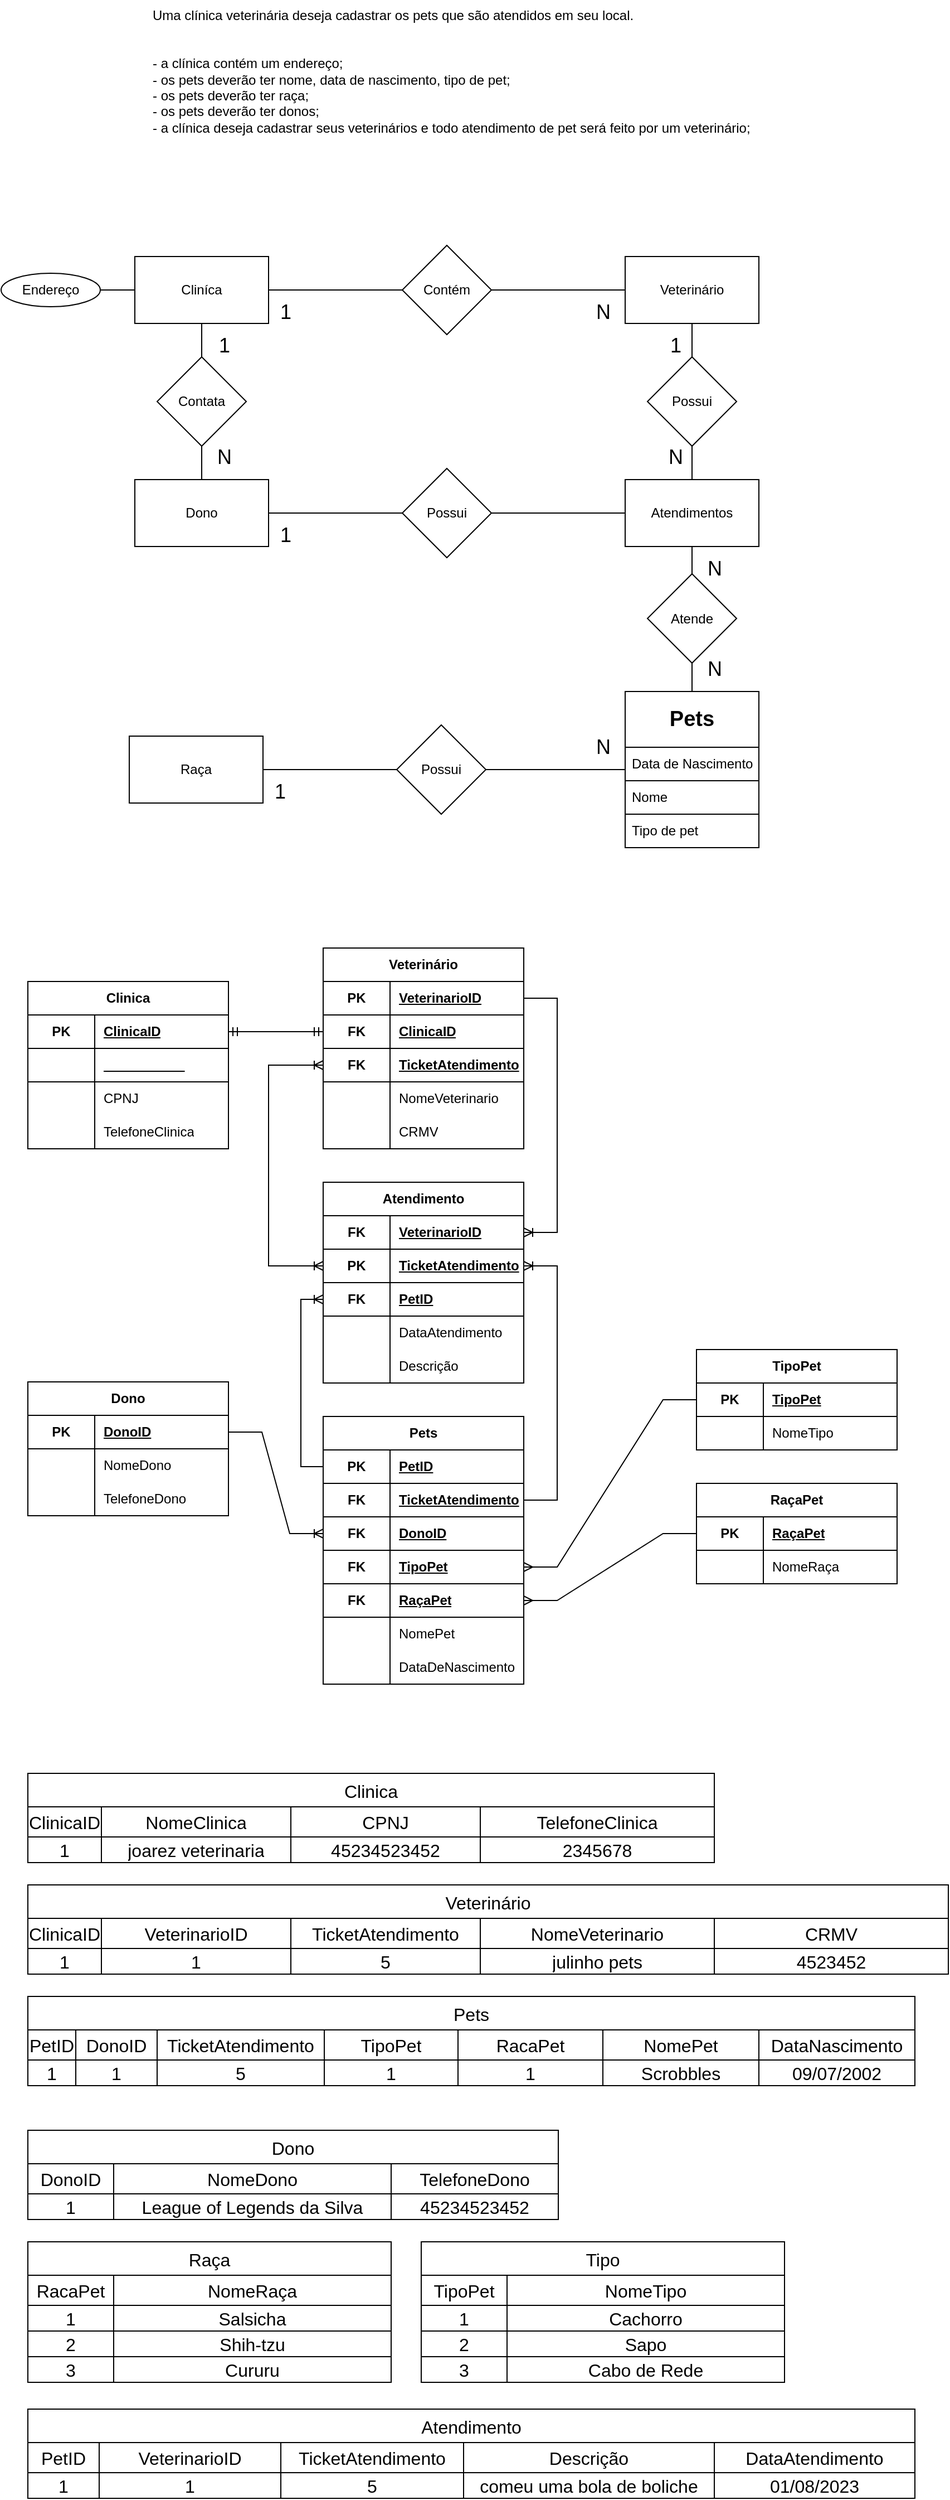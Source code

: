 <mxfile>
    <diagram name="Página-1" id="5r7fJWz8R7R52uC5m7e9">
        <mxGraphModel dx="1249" dy="886" grid="1" gridSize="10" guides="1" tooltips="1" connect="1" arrows="1" fold="1" page="1" pageScale="1" pageWidth="827" pageHeight="1169" math="0" shadow="0">
            <root>
                <mxCell id="0"/>
                <mxCell id="1" parent="0"/>
                <mxCell id="o0UoRLenyrjVoCOPFUuR-1" value="Uma clínica veterinária deseja cadastrar os pets que são atendidos em seu local.&#10;&#10;&#10;- a clínica contém um endereço;&#10;- os pets deverão ter nome, data de nascimento, tipo de pet;&#10;- os pets deverão ter raça;&#10;- os pets deverão ter donos;&#10;- a clínica deseja cadastrar seus veterinários e todo atendimento de pet será feito por um veterinário;" style="text;whiteSpace=wrap;" parent="1" vertex="1">
                    <mxGeometry x="134" y="30" width="560" height="150" as="geometry"/>
                </mxCell>
                <mxCell id="o0UoRLenyrjVoCOPFUuR-16" style="edgeStyle=orthogonalEdgeStyle;rounded=0;orthogonalLoop=1;jettySize=auto;html=1;endArrow=none;endFill=0;" parent="1" source="o0UoRLenyrjVoCOPFUuR-2" target="o0UoRLenyrjVoCOPFUuR-7" edge="1">
                    <mxGeometry relative="1" as="geometry"/>
                </mxCell>
                <mxCell id="o0UoRLenyrjVoCOPFUuR-76" style="edgeStyle=orthogonalEdgeStyle;rounded=0;orthogonalLoop=1;jettySize=auto;html=1;endArrow=none;endFill=0;" parent="1" source="o0UoRLenyrjVoCOPFUuR-2" edge="1">
                    <mxGeometry relative="1" as="geometry">
                        <mxPoint x="80" y="290" as="targetPoint"/>
                    </mxGeometry>
                </mxCell>
                <mxCell id="o0UoRLenyrjVoCOPFUuR-2" value="Cliníca" style="rounded=0;whiteSpace=wrap;html=1;" parent="1" vertex="1">
                    <mxGeometry x="120" y="260" width="120" height="60" as="geometry"/>
                </mxCell>
                <mxCell id="o0UoRLenyrjVoCOPFUuR-12" style="edgeStyle=orthogonalEdgeStyle;rounded=0;orthogonalLoop=1;jettySize=auto;html=1;entryX=0.5;entryY=1;entryDx=0;entryDy=0;endArrow=none;endFill=0;" parent="1" edge="1">
                    <mxGeometry relative="1" as="geometry">
                        <mxPoint x="620" y="650" as="sourcePoint"/>
                        <mxPoint x="620" y="620" as="targetPoint"/>
                    </mxGeometry>
                </mxCell>
                <mxCell id="o0UoRLenyrjVoCOPFUuR-14" style="edgeStyle=orthogonalEdgeStyle;rounded=0;orthogonalLoop=1;jettySize=auto;html=1;endArrow=none;endFill=0;" parent="1" source="o0UoRLenyrjVoCOPFUuR-4" target="o0UoRLenyrjVoCOPFUuR-6" edge="1">
                    <mxGeometry relative="1" as="geometry"/>
                </mxCell>
                <mxCell id="o0UoRLenyrjVoCOPFUuR-4" value="Veterinário" style="rounded=0;whiteSpace=wrap;html=1;" parent="1" vertex="1">
                    <mxGeometry x="560" y="260" width="120" height="60" as="geometry"/>
                </mxCell>
                <mxCell id="o0UoRLenyrjVoCOPFUuR-10" style="edgeStyle=orthogonalEdgeStyle;rounded=0;orthogonalLoop=1;jettySize=auto;html=1;entryX=0;entryY=0.5;entryDx=0;entryDy=0;endArrow=none;endFill=0;" parent="1" source="o0UoRLenyrjVoCOPFUuR-5" target="o0UoRLenyrjVoCOPFUuR-9" edge="1">
                    <mxGeometry relative="1" as="geometry"/>
                </mxCell>
                <mxCell id="o0UoRLenyrjVoCOPFUuR-17" style="edgeStyle=orthogonalEdgeStyle;rounded=0;orthogonalLoop=1;jettySize=auto;html=1;endArrow=none;endFill=0;" parent="1" source="o0UoRLenyrjVoCOPFUuR-5" target="o0UoRLenyrjVoCOPFUuR-7" edge="1">
                    <mxGeometry relative="1" as="geometry"/>
                </mxCell>
                <mxCell id="o0UoRLenyrjVoCOPFUuR-5" value="Dono" style="rounded=0;whiteSpace=wrap;html=1;" parent="1" vertex="1">
                    <mxGeometry x="120" y="460" width="120" height="60" as="geometry"/>
                </mxCell>
                <mxCell id="o0UoRLenyrjVoCOPFUuR-15" style="edgeStyle=orthogonalEdgeStyle;rounded=0;orthogonalLoop=1;jettySize=auto;html=1;endArrow=none;endFill=0;" parent="1" source="o0UoRLenyrjVoCOPFUuR-6" target="o0UoRLenyrjVoCOPFUuR-2" edge="1">
                    <mxGeometry relative="1" as="geometry"/>
                </mxCell>
                <mxCell id="o0UoRLenyrjVoCOPFUuR-6" value="Contém" style="rhombus;whiteSpace=wrap;html=1;" parent="1" vertex="1">
                    <mxGeometry x="360" y="250" width="80" height="80" as="geometry"/>
                </mxCell>
                <mxCell id="o0UoRLenyrjVoCOPFUuR-7" value="Contata" style="rhombus;whiteSpace=wrap;html=1;" parent="1" vertex="1">
                    <mxGeometry x="140" y="350" width="80" height="80" as="geometry"/>
                </mxCell>
                <mxCell id="o0UoRLenyrjVoCOPFUuR-13" style="edgeStyle=orthogonalEdgeStyle;rounded=0;orthogonalLoop=1;jettySize=auto;html=1;endArrow=none;endFill=0;" parent="1" source="o0UoRLenyrjVoCOPFUuR-8" target="o0UoRLenyrjVoCOPFUuR-4" edge="1">
                    <mxGeometry relative="1" as="geometry"/>
                </mxCell>
                <mxCell id="o0UoRLenyrjVoCOPFUuR-8" value="Possui" style="rhombus;whiteSpace=wrap;html=1;" parent="1" vertex="1">
                    <mxGeometry x="580" y="350" width="80" height="80" as="geometry"/>
                </mxCell>
                <mxCell id="o0UoRLenyrjVoCOPFUuR-11" style="edgeStyle=orthogonalEdgeStyle;rounded=0;orthogonalLoop=1;jettySize=auto;html=1;exitX=1;exitY=0.5;exitDx=0;exitDy=0;endArrow=none;endFill=0;" parent="1" source="o0UoRLenyrjVoCOPFUuR-9" edge="1">
                    <mxGeometry relative="1" as="geometry">
                        <mxPoint x="560" y="490" as="targetPoint"/>
                    </mxGeometry>
                </mxCell>
                <mxCell id="o0UoRLenyrjVoCOPFUuR-9" value="Possui" style="rhombus;whiteSpace=wrap;html=1;" parent="1" vertex="1">
                    <mxGeometry x="360" y="450" width="80" height="80" as="geometry"/>
                </mxCell>
                <mxCell id="o0UoRLenyrjVoCOPFUuR-18" value="N" style="text;html=1;align=center;verticalAlign=middle;resizable=0;points=[];autosize=1;strokeColor=none;fillColor=none;fontSize=18;" parent="1" vertex="1">
                    <mxGeometry x="520" y="680" width="40" height="40" as="geometry"/>
                </mxCell>
                <mxCell id="o0UoRLenyrjVoCOPFUuR-19" value="N" style="text;html=1;align=center;verticalAlign=middle;resizable=0;points=[];autosize=1;strokeColor=none;fillColor=none;fontSize=18;" parent="1" vertex="1">
                    <mxGeometry x="520" y="290" width="40" height="40" as="geometry"/>
                </mxCell>
                <mxCell id="o0UoRLenyrjVoCOPFUuR-20" value="N" style="text;html=1;align=center;verticalAlign=middle;resizable=0;points=[];autosize=1;strokeColor=none;fillColor=none;fontSize=18;" parent="1" vertex="1">
                    <mxGeometry x="180" y="420" width="40" height="40" as="geometry"/>
                </mxCell>
                <mxCell id="o0UoRLenyrjVoCOPFUuR-21" value="1" style="text;html=1;align=center;verticalAlign=middle;resizable=0;points=[];autosize=1;strokeColor=none;fillColor=none;fontSize=18;" parent="1" vertex="1">
                    <mxGeometry x="185" y="320" width="30" height="40" as="geometry"/>
                </mxCell>
                <mxCell id="o0UoRLenyrjVoCOPFUuR-22" value="1" style="text;html=1;align=center;verticalAlign=middle;resizable=0;points=[];autosize=1;strokeColor=none;fillColor=none;fontSize=18;" parent="1" vertex="1">
                    <mxGeometry x="240" y="290" width="30" height="40" as="geometry"/>
                </mxCell>
                <mxCell id="o0UoRLenyrjVoCOPFUuR-23" value="1" style="text;html=1;align=center;verticalAlign=middle;resizable=0;points=[];autosize=1;strokeColor=none;fillColor=none;fontSize=18;" parent="1" vertex="1">
                    <mxGeometry x="590" y="320" width="30" height="40" as="geometry"/>
                </mxCell>
                <mxCell id="o0UoRLenyrjVoCOPFUuR-24" value="N" style="text;html=1;align=center;verticalAlign=middle;resizable=0;points=[];autosize=1;strokeColor=none;fillColor=none;fontSize=18;" parent="1" vertex="1">
                    <mxGeometry x="585" y="420" width="40" height="40" as="geometry"/>
                </mxCell>
                <mxCell id="o0UoRLenyrjVoCOPFUuR-25" value="1" style="text;html=1;align=center;verticalAlign=middle;resizable=0;points=[];autosize=1;strokeColor=none;fillColor=none;fontSize=18;" parent="1" vertex="1">
                    <mxGeometry x="240" y="490" width="30" height="40" as="geometry"/>
                </mxCell>
                <mxCell id="o0UoRLenyrjVoCOPFUuR-62" value="&lt;font style=&quot;font-size: 19px;&quot;&gt;&lt;b&gt;Pets&lt;/b&gt;&lt;/font&gt;" style="swimlane;fontStyle=0;childLayout=stackLayout;horizontal=1;startSize=50;horizontalStack=0;resizeParent=1;resizeParentMax=0;resizeLast=0;collapsible=1;marginBottom=0;whiteSpace=wrap;html=1;" parent="1" vertex="1">
                    <mxGeometry x="560" y="650" width="120" height="140" as="geometry"/>
                </mxCell>
                <mxCell id="o0UoRLenyrjVoCOPFUuR-63" value="Data de Nascimento" style="text;strokeColor=default;fillColor=none;align=left;verticalAlign=middle;spacingLeft=4;spacingRight=4;overflow=hidden;points=[[0,0.5],[1,0.5]];portConstraint=eastwest;rotatable=0;whiteSpace=wrap;html=1;" parent="o0UoRLenyrjVoCOPFUuR-62" vertex="1">
                    <mxGeometry y="50" width="120" height="30" as="geometry"/>
                </mxCell>
                <mxCell id="o0UoRLenyrjVoCOPFUuR-64" value="Nome" style="text;strokeColor=default;fillColor=none;align=left;verticalAlign=middle;spacingLeft=4;spacingRight=4;overflow=hidden;points=[[0,0.5],[1,0.5]];portConstraint=eastwest;rotatable=0;whiteSpace=wrap;html=1;" parent="o0UoRLenyrjVoCOPFUuR-62" vertex="1">
                    <mxGeometry y="80" width="120" height="30" as="geometry"/>
                </mxCell>
                <mxCell id="o0UoRLenyrjVoCOPFUuR-65" value="Tipo de pet" style="text;strokeColor=default;fillColor=none;align=left;verticalAlign=middle;spacingLeft=4;spacingRight=4;overflow=hidden;points=[[0,0.5],[1,0.5]];portConstraint=eastwest;rotatable=0;whiteSpace=wrap;html=1;" parent="o0UoRLenyrjVoCOPFUuR-62" vertex="1">
                    <mxGeometry y="110" width="120" height="30" as="geometry"/>
                </mxCell>
                <mxCell id="o0UoRLenyrjVoCOPFUuR-69" style="edgeStyle=orthogonalEdgeStyle;rounded=0;orthogonalLoop=1;jettySize=auto;html=1;endArrow=none;endFill=0;exitX=1;exitY=0.5;exitDx=0;exitDy=0;entryX=0;entryY=0.5;entryDx=0;entryDy=0;" parent="1" source="o0UoRLenyrjVoCOPFUuR-67" target="o0UoRLenyrjVoCOPFUuR-68" edge="1">
                    <mxGeometry relative="1" as="geometry">
                        <mxPoint x="349" y="720" as="sourcePoint"/>
                        <mxPoint x="385" y="680" as="targetPoint"/>
                    </mxGeometry>
                </mxCell>
                <mxCell id="o0UoRLenyrjVoCOPFUuR-67" value="Raça" style="rounded=0;whiteSpace=wrap;html=1;" parent="1" vertex="1">
                    <mxGeometry x="115" y="690" width="120" height="60" as="geometry"/>
                </mxCell>
                <mxCell id="o0UoRLenyrjVoCOPFUuR-68" value="Possui" style="rhombus;whiteSpace=wrap;html=1;" parent="1" vertex="1">
                    <mxGeometry x="355" y="680" width="80" height="80" as="geometry"/>
                </mxCell>
                <mxCell id="o0UoRLenyrjVoCOPFUuR-71" style="edgeStyle=orthogonalEdgeStyle;rounded=0;orthogonalLoop=1;jettySize=auto;html=1;endArrow=none;endFill=0;" parent="1" source="o0UoRLenyrjVoCOPFUuR-62" target="o0UoRLenyrjVoCOPFUuR-68" edge="1">
                    <mxGeometry relative="1" as="geometry">
                        <Array as="points">
                            <mxPoint x="620" y="720"/>
                        </Array>
                    </mxGeometry>
                </mxCell>
                <mxCell id="o0UoRLenyrjVoCOPFUuR-74" value="N" style="text;html=1;align=center;verticalAlign=middle;resizable=0;points=[];autosize=1;strokeColor=none;fillColor=none;fontSize=18;" parent="1" vertex="1">
                    <mxGeometry x="620" y="610" width="40" height="40" as="geometry"/>
                </mxCell>
                <mxCell id="o0UoRLenyrjVoCOPFUuR-75" value="1" style="text;html=1;align=center;verticalAlign=middle;resizable=0;points=[];autosize=1;strokeColor=none;fillColor=none;fontSize=18;" parent="1" vertex="1">
                    <mxGeometry x="235" y="720" width="30" height="40" as="geometry"/>
                </mxCell>
                <mxCell id="o0UoRLenyrjVoCOPFUuR-77" value="Endereço" style="ellipse;whiteSpace=wrap;html=1;" parent="1" vertex="1">
                    <mxGeometry y="275" width="89" height="30" as="geometry"/>
                </mxCell>
                <mxCell id="nZOOJRTpL2OnQsQw5KY8-1" value="Dono" style="shape=table;startSize=30;container=1;collapsible=1;childLayout=tableLayout;fixedRows=1;rowLines=0;fontStyle=1;align=center;resizeLast=1;html=1;whiteSpace=wrap;" parent="1" vertex="1">
                    <mxGeometry x="24" y="1269" width="180" height="120" as="geometry"/>
                </mxCell>
                <mxCell id="nZOOJRTpL2OnQsQw5KY8-5" value="" style="shape=tableRow;horizontal=0;startSize=0;swimlaneHead=0;swimlaneBody=0;fillColor=none;collapsible=0;dropTarget=0;points=[[0,0.5],[1,0.5]];portConstraint=eastwest;top=0;left=0;right=0;bottom=1;html=1;" parent="nZOOJRTpL2OnQsQw5KY8-1" vertex="1">
                    <mxGeometry y="30" width="180" height="30" as="geometry"/>
                </mxCell>
                <mxCell id="nZOOJRTpL2OnQsQw5KY8-6" value="PK" style="shape=partialRectangle;connectable=0;fillColor=none;top=0;left=0;bottom=0;right=0;fontStyle=1;overflow=hidden;html=1;whiteSpace=wrap;" parent="nZOOJRTpL2OnQsQw5KY8-5" vertex="1">
                    <mxGeometry width="60" height="30" as="geometry">
                        <mxRectangle width="60" height="30" as="alternateBounds"/>
                    </mxGeometry>
                </mxCell>
                <mxCell id="nZOOJRTpL2OnQsQw5KY8-7" value="DonoID" style="shape=partialRectangle;connectable=0;fillColor=none;top=0;left=0;bottom=0;right=0;align=left;spacingLeft=6;fontStyle=5;overflow=hidden;html=1;whiteSpace=wrap;" parent="nZOOJRTpL2OnQsQw5KY8-5" vertex="1">
                    <mxGeometry x="60" width="120" height="30" as="geometry">
                        <mxRectangle width="120" height="30" as="alternateBounds"/>
                    </mxGeometry>
                </mxCell>
                <mxCell id="nZOOJRTpL2OnQsQw5KY8-8" value="" style="shape=tableRow;horizontal=0;startSize=0;swimlaneHead=0;swimlaneBody=0;fillColor=none;collapsible=0;dropTarget=0;points=[[0,0.5],[1,0.5]];portConstraint=eastwest;top=0;left=0;right=0;bottom=0;html=1;" parent="nZOOJRTpL2OnQsQw5KY8-1" vertex="1">
                    <mxGeometry y="60" width="180" height="30" as="geometry"/>
                </mxCell>
                <mxCell id="nZOOJRTpL2OnQsQw5KY8-9" value="" style="shape=partialRectangle;connectable=0;fillColor=none;top=0;left=0;bottom=0;right=0;editable=1;overflow=hidden;html=1;whiteSpace=wrap;" parent="nZOOJRTpL2OnQsQw5KY8-8" vertex="1">
                    <mxGeometry width="60" height="30" as="geometry">
                        <mxRectangle width="60" height="30" as="alternateBounds"/>
                    </mxGeometry>
                </mxCell>
                <mxCell id="nZOOJRTpL2OnQsQw5KY8-10" value="NomeDono" style="shape=partialRectangle;connectable=0;fillColor=none;top=0;left=0;bottom=0;right=0;align=left;spacingLeft=6;overflow=hidden;html=1;whiteSpace=wrap;" parent="nZOOJRTpL2OnQsQw5KY8-8" vertex="1">
                    <mxGeometry x="60" width="120" height="30" as="geometry">
                        <mxRectangle width="120" height="30" as="alternateBounds"/>
                    </mxGeometry>
                </mxCell>
                <mxCell id="nZOOJRTpL2OnQsQw5KY8-11" value="" style="shape=tableRow;horizontal=0;startSize=0;swimlaneHead=0;swimlaneBody=0;fillColor=none;collapsible=0;dropTarget=0;points=[[0,0.5],[1,0.5]];portConstraint=eastwest;top=0;left=0;right=0;bottom=0;html=1;" parent="nZOOJRTpL2OnQsQw5KY8-1" vertex="1">
                    <mxGeometry y="90" width="180" height="30" as="geometry"/>
                </mxCell>
                <mxCell id="nZOOJRTpL2OnQsQw5KY8-12" value="" style="shape=partialRectangle;connectable=0;fillColor=none;top=0;left=0;bottom=0;right=0;editable=1;overflow=hidden;html=1;whiteSpace=wrap;" parent="nZOOJRTpL2OnQsQw5KY8-11" vertex="1">
                    <mxGeometry width="60" height="30" as="geometry">
                        <mxRectangle width="60" height="30" as="alternateBounds"/>
                    </mxGeometry>
                </mxCell>
                <mxCell id="nZOOJRTpL2OnQsQw5KY8-13" value="TelefoneDono" style="shape=partialRectangle;connectable=0;fillColor=none;top=0;left=0;bottom=0;right=0;align=left;spacingLeft=6;overflow=hidden;html=1;whiteSpace=wrap;" parent="nZOOJRTpL2OnQsQw5KY8-11" vertex="1">
                    <mxGeometry x="60" width="120" height="30" as="geometry">
                        <mxRectangle width="120" height="30" as="alternateBounds"/>
                    </mxGeometry>
                </mxCell>
                <mxCell id="nZOOJRTpL2OnQsQw5KY8-14" value="Clinica" style="shape=table;startSize=30;container=1;collapsible=1;childLayout=tableLayout;fixedRows=1;rowLines=0;fontStyle=1;align=center;resizeLast=1;html=1;whiteSpace=wrap;" parent="1" vertex="1">
                    <mxGeometry x="24" y="910" width="180" height="150" as="geometry"/>
                </mxCell>
                <mxCell id="nZOOJRTpL2OnQsQw5KY8-15" value="" style="shape=tableRow;horizontal=0;startSize=0;swimlaneHead=0;swimlaneBody=0;fillColor=none;collapsible=0;dropTarget=0;points=[[0,0.5],[1,0.5]];portConstraint=eastwest;top=0;left=0;right=0;bottom=1;html=1;" parent="nZOOJRTpL2OnQsQw5KY8-14" vertex="1">
                    <mxGeometry y="30" width="180" height="30" as="geometry"/>
                </mxCell>
                <mxCell id="nZOOJRTpL2OnQsQw5KY8-16" value="PK" style="shape=partialRectangle;connectable=0;fillColor=none;top=0;left=0;bottom=0;right=0;fontStyle=1;overflow=hidden;html=1;whiteSpace=wrap;" parent="nZOOJRTpL2OnQsQw5KY8-15" vertex="1">
                    <mxGeometry width="60" height="30" as="geometry">
                        <mxRectangle width="60" height="30" as="alternateBounds"/>
                    </mxGeometry>
                </mxCell>
                <mxCell id="nZOOJRTpL2OnQsQw5KY8-17" value="ClinicaID" style="shape=partialRectangle;connectable=0;fillColor=none;top=0;left=0;bottom=0;right=0;align=left;spacingLeft=6;fontStyle=5;overflow=hidden;html=1;whiteSpace=wrap;" parent="nZOOJRTpL2OnQsQw5KY8-15" vertex="1">
                    <mxGeometry x="60" width="120" height="30" as="geometry">
                        <mxRectangle width="120" height="30" as="alternateBounds"/>
                    </mxGeometry>
                </mxCell>
                <mxCell id="nZOOJRTpL2OnQsQw5KY8-90" style="shape=tableRow;horizontal=0;startSize=0;swimlaneHead=0;swimlaneBody=0;fillColor=none;collapsible=0;dropTarget=0;points=[[0,0.5],[1,0.5]];portConstraint=eastwest;top=0;left=0;right=0;bottom=1;html=1;" parent="nZOOJRTpL2OnQsQw5KY8-14" vertex="1">
                    <mxGeometry y="60" width="180" height="30" as="geometry"/>
                </mxCell>
                <mxCell id="nZOOJRTpL2OnQsQw5KY8-91" style="shape=partialRectangle;connectable=0;fillColor=none;top=0;left=0;bottom=0;right=0;fontStyle=1;overflow=hidden;html=1;whiteSpace=wrap;" parent="nZOOJRTpL2OnQsQw5KY8-90" vertex="1">
                    <mxGeometry width="60" height="30" as="geometry">
                        <mxRectangle width="60" height="30" as="alternateBounds"/>
                    </mxGeometry>
                </mxCell>
                <mxCell id="nZOOJRTpL2OnQsQw5KY8-92" value="&lt;span style=&quot;font-family: Helvetica; font-size: 12px; font-style: normal; font-variant-ligatures: normal; font-variant-caps: normal; font-weight: 700; letter-spacing: normal; orphans: 2; text-align: left; text-indent: 0px; text-transform: none; widows: 2; word-spacing: 0px; -webkit-text-stroke-width: 0px; text-decoration: underline; float: none; display: inline !important;&quot;&gt;&lt;font color=&quot;#ffffff&quot;&gt;NomeClinica&lt;/font&gt;&lt;/span&gt;" style="shape=partialRectangle;connectable=0;fillColor=none;top=0;left=0;bottom=0;right=0;align=left;spacingLeft=6;fontStyle=5;overflow=hidden;html=1;whiteSpace=wrap;strokeColor=none;shadow=0;" parent="nZOOJRTpL2OnQsQw5KY8-90" vertex="1">
                    <mxGeometry x="60" width="120" height="30" as="geometry">
                        <mxRectangle width="120" height="30" as="alternateBounds"/>
                    </mxGeometry>
                </mxCell>
                <mxCell id="nZOOJRTpL2OnQsQw5KY8-18" value="" style="shape=tableRow;horizontal=0;startSize=0;swimlaneHead=0;swimlaneBody=0;fillColor=none;collapsible=0;dropTarget=0;points=[[0,0.5],[1,0.5]];portConstraint=eastwest;top=0;left=0;right=0;bottom=0;html=1;" parent="nZOOJRTpL2OnQsQw5KY8-14" vertex="1">
                    <mxGeometry y="90" width="180" height="30" as="geometry"/>
                </mxCell>
                <mxCell id="nZOOJRTpL2OnQsQw5KY8-19" value="" style="shape=partialRectangle;connectable=0;fillColor=none;top=0;left=0;bottom=0;right=0;editable=1;overflow=hidden;html=1;whiteSpace=wrap;" parent="nZOOJRTpL2OnQsQw5KY8-18" vertex="1">
                    <mxGeometry width="60" height="30" as="geometry">
                        <mxRectangle width="60" height="30" as="alternateBounds"/>
                    </mxGeometry>
                </mxCell>
                <mxCell id="nZOOJRTpL2OnQsQw5KY8-20" value="CPNJ" style="shape=partialRectangle;connectable=0;fillColor=none;top=0;left=0;bottom=0;right=0;align=left;spacingLeft=6;overflow=hidden;html=1;whiteSpace=wrap;" parent="nZOOJRTpL2OnQsQw5KY8-18" vertex="1">
                    <mxGeometry x="60" width="120" height="30" as="geometry">
                        <mxRectangle width="120" height="30" as="alternateBounds"/>
                    </mxGeometry>
                </mxCell>
                <mxCell id="nZOOJRTpL2OnQsQw5KY8-21" value="" style="shape=tableRow;horizontal=0;startSize=0;swimlaneHead=0;swimlaneBody=0;fillColor=none;collapsible=0;dropTarget=0;points=[[0,0.5],[1,0.5]];portConstraint=eastwest;top=0;left=0;right=0;bottom=0;html=1;" parent="nZOOJRTpL2OnQsQw5KY8-14" vertex="1">
                    <mxGeometry y="120" width="180" height="30" as="geometry"/>
                </mxCell>
                <mxCell id="nZOOJRTpL2OnQsQw5KY8-22" value="" style="shape=partialRectangle;connectable=0;fillColor=none;top=0;left=0;bottom=0;right=0;editable=1;overflow=hidden;html=1;whiteSpace=wrap;" parent="nZOOJRTpL2OnQsQw5KY8-21" vertex="1">
                    <mxGeometry width="60" height="30" as="geometry">
                        <mxRectangle width="60" height="30" as="alternateBounds"/>
                    </mxGeometry>
                </mxCell>
                <mxCell id="nZOOJRTpL2OnQsQw5KY8-23" value="TelefoneClinica" style="shape=partialRectangle;connectable=0;fillColor=none;top=0;left=0;bottom=0;right=0;align=left;spacingLeft=6;overflow=hidden;html=1;whiteSpace=wrap;" parent="nZOOJRTpL2OnQsQw5KY8-21" vertex="1">
                    <mxGeometry x="60" width="120" height="30" as="geometry">
                        <mxRectangle width="120" height="30" as="alternateBounds"/>
                    </mxGeometry>
                </mxCell>
                <mxCell id="nZOOJRTpL2OnQsQw5KY8-24" value="Veterinário" style="shape=table;startSize=30;container=1;collapsible=1;childLayout=tableLayout;fixedRows=1;rowLines=0;fontStyle=1;align=center;resizeLast=1;html=1;whiteSpace=wrap;" parent="1" vertex="1">
                    <mxGeometry x="289" y="880" width="180" height="180" as="geometry"/>
                </mxCell>
                <mxCell id="nZOOJRTpL2OnQsQw5KY8-25" value="" style="shape=tableRow;horizontal=0;startSize=0;swimlaneHead=0;swimlaneBody=0;fillColor=none;collapsible=0;dropTarget=0;points=[[0,0.5],[1,0.5]];portConstraint=eastwest;top=0;left=0;right=0;bottom=1;html=1;" parent="nZOOJRTpL2OnQsQw5KY8-24" vertex="1">
                    <mxGeometry y="30" width="180" height="30" as="geometry"/>
                </mxCell>
                <mxCell id="nZOOJRTpL2OnQsQw5KY8-26" value="PK" style="shape=partialRectangle;connectable=0;fillColor=none;top=0;left=0;bottom=0;right=0;fontStyle=1;overflow=hidden;html=1;whiteSpace=wrap;" parent="nZOOJRTpL2OnQsQw5KY8-25" vertex="1">
                    <mxGeometry width="60" height="30" as="geometry">
                        <mxRectangle width="60" height="30" as="alternateBounds"/>
                    </mxGeometry>
                </mxCell>
                <mxCell id="nZOOJRTpL2OnQsQw5KY8-27" value="VeterinarioID" style="shape=partialRectangle;connectable=0;fillColor=none;top=0;left=0;bottom=0;right=0;align=left;spacingLeft=6;fontStyle=5;overflow=hidden;html=1;whiteSpace=wrap;" parent="nZOOJRTpL2OnQsQw5KY8-25" vertex="1">
                    <mxGeometry x="60" width="120" height="30" as="geometry">
                        <mxRectangle width="120" height="30" as="alternateBounds"/>
                    </mxGeometry>
                </mxCell>
                <mxCell id="nZOOJRTpL2OnQsQw5KY8-87" style="shape=tableRow;horizontal=0;startSize=0;swimlaneHead=0;swimlaneBody=0;fillColor=none;collapsible=0;dropTarget=0;points=[[0,0.5],[1,0.5]];portConstraint=eastwest;top=0;left=0;right=0;bottom=1;html=1;" parent="nZOOJRTpL2OnQsQw5KY8-24" vertex="1">
                    <mxGeometry y="60" width="180" height="30" as="geometry"/>
                </mxCell>
                <mxCell id="nZOOJRTpL2OnQsQw5KY8-88" value="FK" style="shape=partialRectangle;connectable=0;fillColor=none;top=0;left=0;bottom=0;right=0;fontStyle=1;overflow=hidden;html=1;whiteSpace=wrap;" parent="nZOOJRTpL2OnQsQw5KY8-87" vertex="1">
                    <mxGeometry width="60" height="30" as="geometry">
                        <mxRectangle width="60" height="30" as="alternateBounds"/>
                    </mxGeometry>
                </mxCell>
                <mxCell id="nZOOJRTpL2OnQsQw5KY8-89" value="ClinicaID" style="shape=partialRectangle;connectable=0;fillColor=none;top=0;left=0;bottom=0;right=0;align=left;spacingLeft=6;fontStyle=5;overflow=hidden;html=1;whiteSpace=wrap;" parent="nZOOJRTpL2OnQsQw5KY8-87" vertex="1">
                    <mxGeometry x="60" width="120" height="30" as="geometry">
                        <mxRectangle width="120" height="30" as="alternateBounds"/>
                    </mxGeometry>
                </mxCell>
                <mxCell id="nZOOJRTpL2OnQsQw5KY8-53" style="shape=tableRow;horizontal=0;startSize=0;swimlaneHead=0;swimlaneBody=0;fillColor=none;collapsible=0;dropTarget=0;points=[[0,0.5],[1,0.5]];portConstraint=eastwest;top=0;left=0;right=0;bottom=1;html=1;" parent="nZOOJRTpL2OnQsQw5KY8-24" vertex="1">
                    <mxGeometry y="90" width="180" height="30" as="geometry"/>
                </mxCell>
                <mxCell id="nZOOJRTpL2OnQsQw5KY8-54" value="FK" style="shape=partialRectangle;connectable=0;fillColor=none;top=0;left=0;bottom=0;right=0;fontStyle=1;overflow=hidden;html=1;whiteSpace=wrap;" parent="nZOOJRTpL2OnQsQw5KY8-53" vertex="1">
                    <mxGeometry width="60" height="30" as="geometry">
                        <mxRectangle width="60" height="30" as="alternateBounds"/>
                    </mxGeometry>
                </mxCell>
                <mxCell id="nZOOJRTpL2OnQsQw5KY8-55" value="TicketAtendimento" style="shape=partialRectangle;connectable=0;fillColor=none;top=0;left=0;bottom=0;right=0;align=left;spacingLeft=6;fontStyle=5;overflow=hidden;html=1;whiteSpace=wrap;" parent="nZOOJRTpL2OnQsQw5KY8-53" vertex="1">
                    <mxGeometry x="60" width="120" height="30" as="geometry">
                        <mxRectangle width="120" height="30" as="alternateBounds"/>
                    </mxGeometry>
                </mxCell>
                <mxCell id="nZOOJRTpL2OnQsQw5KY8-28" value="" style="shape=tableRow;horizontal=0;startSize=0;swimlaneHead=0;swimlaneBody=0;fillColor=none;collapsible=0;dropTarget=0;points=[[0,0.5],[1,0.5]];portConstraint=eastwest;top=0;left=0;right=0;bottom=0;html=1;" parent="nZOOJRTpL2OnQsQw5KY8-24" vertex="1">
                    <mxGeometry y="120" width="180" height="30" as="geometry"/>
                </mxCell>
                <mxCell id="nZOOJRTpL2OnQsQw5KY8-29" value="" style="shape=partialRectangle;connectable=0;fillColor=none;top=0;left=0;bottom=0;right=0;editable=1;overflow=hidden;html=1;whiteSpace=wrap;" parent="nZOOJRTpL2OnQsQw5KY8-28" vertex="1">
                    <mxGeometry width="60" height="30" as="geometry">
                        <mxRectangle width="60" height="30" as="alternateBounds"/>
                    </mxGeometry>
                </mxCell>
                <mxCell id="nZOOJRTpL2OnQsQw5KY8-30" value="NomeVeterinario" style="shape=partialRectangle;connectable=0;fillColor=none;top=0;left=0;bottom=0;right=0;align=left;spacingLeft=6;overflow=hidden;html=1;whiteSpace=wrap;" parent="nZOOJRTpL2OnQsQw5KY8-28" vertex="1">
                    <mxGeometry x="60" width="120" height="30" as="geometry">
                        <mxRectangle width="120" height="30" as="alternateBounds"/>
                    </mxGeometry>
                </mxCell>
                <mxCell id="9" style="shape=tableRow;horizontal=0;startSize=0;swimlaneHead=0;swimlaneBody=0;fillColor=none;collapsible=0;dropTarget=0;points=[[0,0.5],[1,0.5]];portConstraint=eastwest;top=0;left=0;right=0;bottom=0;html=1;" vertex="1" parent="nZOOJRTpL2OnQsQw5KY8-24">
                    <mxGeometry y="150" width="180" height="30" as="geometry"/>
                </mxCell>
                <mxCell id="10" style="shape=partialRectangle;connectable=0;fillColor=none;top=0;left=0;bottom=0;right=0;editable=1;overflow=hidden;html=1;whiteSpace=wrap;" vertex="1" parent="9">
                    <mxGeometry width="60" height="30" as="geometry">
                        <mxRectangle width="60" height="30" as="alternateBounds"/>
                    </mxGeometry>
                </mxCell>
                <mxCell id="11" value="CRMV" style="shape=partialRectangle;connectable=0;fillColor=none;top=0;left=0;bottom=0;right=0;align=left;spacingLeft=6;overflow=hidden;html=1;whiteSpace=wrap;" vertex="1" parent="9">
                    <mxGeometry x="60" width="120" height="30" as="geometry">
                        <mxRectangle width="120" height="30" as="alternateBounds"/>
                    </mxGeometry>
                </mxCell>
                <mxCell id="nZOOJRTpL2OnQsQw5KY8-34" value="Pets" style="shape=table;startSize=30;container=1;collapsible=1;childLayout=tableLayout;fixedRows=1;rowLines=0;fontStyle=1;align=center;resizeLast=1;html=1;whiteSpace=wrap;" parent="1" vertex="1">
                    <mxGeometry x="289" y="1300" width="180" height="240" as="geometry"/>
                </mxCell>
                <mxCell id="nZOOJRTpL2OnQsQw5KY8-35" value="" style="shape=tableRow;horizontal=0;startSize=0;swimlaneHead=0;swimlaneBody=0;fillColor=none;collapsible=0;dropTarget=0;points=[[0,0.5],[1,0.5]];portConstraint=eastwest;top=0;left=0;right=0;bottom=1;html=1;" parent="nZOOJRTpL2OnQsQw5KY8-34" vertex="1">
                    <mxGeometry y="30" width="180" height="30" as="geometry"/>
                </mxCell>
                <mxCell id="nZOOJRTpL2OnQsQw5KY8-36" value="PK" style="shape=partialRectangle;connectable=0;fillColor=none;top=0;left=0;bottom=0;right=0;fontStyle=1;overflow=hidden;html=1;whiteSpace=wrap;" parent="nZOOJRTpL2OnQsQw5KY8-35" vertex="1">
                    <mxGeometry width="60" height="30" as="geometry">
                        <mxRectangle width="60" height="30" as="alternateBounds"/>
                    </mxGeometry>
                </mxCell>
                <mxCell id="nZOOJRTpL2OnQsQw5KY8-37" value="PetID" style="shape=partialRectangle;connectable=0;fillColor=none;top=0;left=0;bottom=0;right=0;align=left;spacingLeft=6;fontStyle=5;overflow=hidden;html=1;whiteSpace=wrap;" parent="nZOOJRTpL2OnQsQw5KY8-35" vertex="1">
                    <mxGeometry x="60" width="120" height="30" as="geometry">
                        <mxRectangle width="120" height="30" as="alternateBounds"/>
                    </mxGeometry>
                </mxCell>
                <mxCell id="nZOOJRTpL2OnQsQw5KY8-62" style="shape=tableRow;horizontal=0;startSize=0;swimlaneHead=0;swimlaneBody=0;fillColor=none;collapsible=0;dropTarget=0;points=[[0,0.5],[1,0.5]];portConstraint=eastwest;top=0;left=0;right=0;bottom=1;html=1;" parent="nZOOJRTpL2OnQsQw5KY8-34" vertex="1">
                    <mxGeometry y="60" width="180" height="30" as="geometry"/>
                </mxCell>
                <mxCell id="nZOOJRTpL2OnQsQw5KY8-63" value="FK" style="shape=partialRectangle;connectable=0;fillColor=none;top=0;left=0;bottom=0;right=0;fontStyle=1;overflow=hidden;html=1;whiteSpace=wrap;" parent="nZOOJRTpL2OnQsQw5KY8-62" vertex="1">
                    <mxGeometry width="60" height="30" as="geometry">
                        <mxRectangle width="60" height="30" as="alternateBounds"/>
                    </mxGeometry>
                </mxCell>
                <mxCell id="nZOOJRTpL2OnQsQw5KY8-64" value="TicketAtendimento" style="shape=partialRectangle;connectable=0;fillColor=none;top=0;left=0;bottom=0;right=0;align=left;spacingLeft=6;fontStyle=5;overflow=hidden;html=1;whiteSpace=wrap;" parent="nZOOJRTpL2OnQsQw5KY8-62" vertex="1">
                    <mxGeometry x="60" width="120" height="30" as="geometry">
                        <mxRectangle width="120" height="30" as="alternateBounds"/>
                    </mxGeometry>
                </mxCell>
                <mxCell id="nZOOJRTpL2OnQsQw5KY8-44" style="shape=tableRow;horizontal=0;startSize=0;swimlaneHead=0;swimlaneBody=0;fillColor=none;collapsible=0;dropTarget=0;points=[[0,0.5],[1,0.5]];portConstraint=eastwest;top=0;left=0;right=0;bottom=1;html=1;" parent="nZOOJRTpL2OnQsQw5KY8-34" vertex="1">
                    <mxGeometry y="90" width="180" height="30" as="geometry"/>
                </mxCell>
                <mxCell id="nZOOJRTpL2OnQsQw5KY8-45" value="FK" style="shape=partialRectangle;connectable=0;fillColor=none;top=0;left=0;bottom=0;right=0;fontStyle=1;overflow=hidden;html=1;whiteSpace=wrap;" parent="nZOOJRTpL2OnQsQw5KY8-44" vertex="1">
                    <mxGeometry width="60" height="30" as="geometry">
                        <mxRectangle width="60" height="30" as="alternateBounds"/>
                    </mxGeometry>
                </mxCell>
                <mxCell id="nZOOJRTpL2OnQsQw5KY8-46" value="DonoID" style="shape=partialRectangle;connectable=0;fillColor=none;top=0;left=0;bottom=0;right=0;align=left;spacingLeft=6;fontStyle=5;overflow=hidden;html=1;whiteSpace=wrap;" parent="nZOOJRTpL2OnQsQw5KY8-44" vertex="1">
                    <mxGeometry x="60" width="120" height="30" as="geometry">
                        <mxRectangle width="120" height="30" as="alternateBounds"/>
                    </mxGeometry>
                </mxCell>
                <mxCell id="nZOOJRTpL2OnQsQw5KY8-50" style="shape=tableRow;horizontal=0;startSize=0;swimlaneHead=0;swimlaneBody=0;fillColor=none;collapsible=0;dropTarget=0;points=[[0,0.5],[1,0.5]];portConstraint=eastwest;top=0;left=0;right=0;bottom=1;html=1;" parent="nZOOJRTpL2OnQsQw5KY8-34" vertex="1">
                    <mxGeometry y="120" width="180" height="30" as="geometry"/>
                </mxCell>
                <mxCell id="nZOOJRTpL2OnQsQw5KY8-51" value="FK" style="shape=partialRectangle;connectable=0;fillColor=none;top=0;left=0;bottom=0;right=0;fontStyle=1;overflow=hidden;html=1;whiteSpace=wrap;" parent="nZOOJRTpL2OnQsQw5KY8-50" vertex="1">
                    <mxGeometry width="60" height="30" as="geometry">
                        <mxRectangle width="60" height="30" as="alternateBounds"/>
                    </mxGeometry>
                </mxCell>
                <mxCell id="nZOOJRTpL2OnQsQw5KY8-52" value="TipoPet" style="shape=partialRectangle;connectable=0;fillColor=none;top=0;left=0;bottom=0;right=0;align=left;spacingLeft=6;fontStyle=5;overflow=hidden;html=1;whiteSpace=wrap;" parent="nZOOJRTpL2OnQsQw5KY8-50" vertex="1">
                    <mxGeometry x="60" width="120" height="30" as="geometry">
                        <mxRectangle width="120" height="30" as="alternateBounds"/>
                    </mxGeometry>
                </mxCell>
                <mxCell id="nZOOJRTpL2OnQsQw5KY8-47" style="shape=tableRow;horizontal=0;startSize=0;swimlaneHead=0;swimlaneBody=0;fillColor=none;collapsible=0;dropTarget=0;points=[[0,0.5],[1,0.5]];portConstraint=eastwest;top=0;left=0;right=0;bottom=1;html=1;" parent="nZOOJRTpL2OnQsQw5KY8-34" vertex="1">
                    <mxGeometry y="150" width="180" height="30" as="geometry"/>
                </mxCell>
                <mxCell id="nZOOJRTpL2OnQsQw5KY8-48" value="FK" style="shape=partialRectangle;connectable=0;fillColor=none;top=0;left=0;bottom=0;right=0;fontStyle=1;overflow=hidden;html=1;whiteSpace=wrap;" parent="nZOOJRTpL2OnQsQw5KY8-47" vertex="1">
                    <mxGeometry width="60" height="30" as="geometry">
                        <mxRectangle width="60" height="30" as="alternateBounds"/>
                    </mxGeometry>
                </mxCell>
                <mxCell id="nZOOJRTpL2OnQsQw5KY8-49" value="RaçaPet" style="shape=partialRectangle;connectable=0;fillColor=none;top=0;left=0;bottom=0;right=0;align=left;spacingLeft=6;fontStyle=5;overflow=hidden;html=1;whiteSpace=wrap;" parent="nZOOJRTpL2OnQsQw5KY8-47" vertex="1">
                    <mxGeometry x="60" width="120" height="30" as="geometry">
                        <mxRectangle width="120" height="30" as="alternateBounds"/>
                    </mxGeometry>
                </mxCell>
                <mxCell id="nZOOJRTpL2OnQsQw5KY8-38" value="" style="shape=tableRow;horizontal=0;startSize=0;swimlaneHead=0;swimlaneBody=0;fillColor=none;collapsible=0;dropTarget=0;points=[[0,0.5],[1,0.5]];portConstraint=eastwest;top=0;left=0;right=0;bottom=0;html=1;" parent="nZOOJRTpL2OnQsQw5KY8-34" vertex="1">
                    <mxGeometry y="180" width="180" height="30" as="geometry"/>
                </mxCell>
                <mxCell id="nZOOJRTpL2OnQsQw5KY8-39" value="" style="shape=partialRectangle;connectable=0;fillColor=none;top=0;left=0;bottom=0;right=0;editable=1;overflow=hidden;html=1;whiteSpace=wrap;" parent="nZOOJRTpL2OnQsQw5KY8-38" vertex="1">
                    <mxGeometry width="60" height="30" as="geometry">
                        <mxRectangle width="60" height="30" as="alternateBounds"/>
                    </mxGeometry>
                </mxCell>
                <mxCell id="nZOOJRTpL2OnQsQw5KY8-40" value="NomePet" style="shape=partialRectangle;connectable=0;fillColor=none;top=0;left=0;bottom=0;right=0;align=left;spacingLeft=6;overflow=hidden;html=1;whiteSpace=wrap;" parent="nZOOJRTpL2OnQsQw5KY8-38" vertex="1">
                    <mxGeometry x="60" width="120" height="30" as="geometry">
                        <mxRectangle width="120" height="30" as="alternateBounds"/>
                    </mxGeometry>
                </mxCell>
                <mxCell id="nZOOJRTpL2OnQsQw5KY8-41" value="" style="shape=tableRow;horizontal=0;startSize=0;swimlaneHead=0;swimlaneBody=0;fillColor=none;collapsible=0;dropTarget=0;points=[[0,0.5],[1,0.5]];portConstraint=eastwest;top=0;left=0;right=0;bottom=0;html=1;" parent="nZOOJRTpL2OnQsQw5KY8-34" vertex="1">
                    <mxGeometry y="210" width="180" height="30" as="geometry"/>
                </mxCell>
                <mxCell id="nZOOJRTpL2OnQsQw5KY8-42" value="" style="shape=partialRectangle;connectable=0;fillColor=none;top=0;left=0;bottom=0;right=0;editable=1;overflow=hidden;html=1;whiteSpace=wrap;" parent="nZOOJRTpL2OnQsQw5KY8-41" vertex="1">
                    <mxGeometry width="60" height="30" as="geometry">
                        <mxRectangle width="60" height="30" as="alternateBounds"/>
                    </mxGeometry>
                </mxCell>
                <mxCell id="nZOOJRTpL2OnQsQw5KY8-43" value="DataDeNascimento" style="shape=partialRectangle;connectable=0;fillColor=none;top=0;left=0;bottom=0;right=0;align=left;spacingLeft=6;overflow=hidden;html=1;whiteSpace=wrap;" parent="nZOOJRTpL2OnQsQw5KY8-41" vertex="1">
                    <mxGeometry x="60" width="120" height="30" as="geometry">
                        <mxRectangle width="120" height="30" as="alternateBounds"/>
                    </mxGeometry>
                </mxCell>
                <mxCell id="nZOOJRTpL2OnQsQw5KY8-65" value="TipoPet" style="shape=table;startSize=30;container=1;collapsible=1;childLayout=tableLayout;fixedRows=1;rowLines=0;fontStyle=1;align=center;resizeLast=1;html=1;whiteSpace=wrap;" parent="1" vertex="1">
                    <mxGeometry x="624" y="1240" width="180" height="90" as="geometry"/>
                </mxCell>
                <mxCell id="nZOOJRTpL2OnQsQw5KY8-66" value="" style="shape=tableRow;horizontal=0;startSize=0;swimlaneHead=0;swimlaneBody=0;fillColor=none;collapsible=0;dropTarget=0;points=[[0,0.5],[1,0.5]];portConstraint=eastwest;top=0;left=0;right=0;bottom=1;html=1;" parent="nZOOJRTpL2OnQsQw5KY8-65" vertex="1">
                    <mxGeometry y="30" width="180" height="30" as="geometry"/>
                </mxCell>
                <mxCell id="nZOOJRTpL2OnQsQw5KY8-67" value="PK" style="shape=partialRectangle;connectable=0;fillColor=none;top=0;left=0;bottom=0;right=0;fontStyle=1;overflow=hidden;html=1;whiteSpace=wrap;" parent="nZOOJRTpL2OnQsQw5KY8-66" vertex="1">
                    <mxGeometry width="60" height="30" as="geometry">
                        <mxRectangle width="60" height="30" as="alternateBounds"/>
                    </mxGeometry>
                </mxCell>
                <mxCell id="nZOOJRTpL2OnQsQw5KY8-68" value="TipoPet" style="shape=partialRectangle;connectable=0;fillColor=none;top=0;left=0;bottom=0;right=0;align=left;spacingLeft=6;fontStyle=5;overflow=hidden;html=1;whiteSpace=wrap;" parent="nZOOJRTpL2OnQsQw5KY8-66" vertex="1">
                    <mxGeometry x="60" width="120" height="30" as="geometry">
                        <mxRectangle width="120" height="30" as="alternateBounds"/>
                    </mxGeometry>
                </mxCell>
                <mxCell id="nZOOJRTpL2OnQsQw5KY8-69" value="" style="shape=tableRow;horizontal=0;startSize=0;swimlaneHead=0;swimlaneBody=0;fillColor=none;collapsible=0;dropTarget=0;points=[[0,0.5],[1,0.5]];portConstraint=eastwest;top=0;left=0;right=0;bottom=0;html=1;" parent="nZOOJRTpL2OnQsQw5KY8-65" vertex="1">
                    <mxGeometry y="60" width="180" height="30" as="geometry"/>
                </mxCell>
                <mxCell id="nZOOJRTpL2OnQsQw5KY8-70" value="" style="shape=partialRectangle;connectable=0;fillColor=none;top=0;left=0;bottom=0;right=0;editable=1;overflow=hidden;html=1;whiteSpace=wrap;" parent="nZOOJRTpL2OnQsQw5KY8-69" vertex="1">
                    <mxGeometry width="60" height="30" as="geometry">
                        <mxRectangle width="60" height="30" as="alternateBounds"/>
                    </mxGeometry>
                </mxCell>
                <mxCell id="nZOOJRTpL2OnQsQw5KY8-71" value="NomeTipo" style="shape=partialRectangle;connectable=0;fillColor=none;top=0;left=0;bottom=0;right=0;align=left;spacingLeft=6;overflow=hidden;html=1;whiteSpace=wrap;" parent="nZOOJRTpL2OnQsQw5KY8-69" vertex="1">
                    <mxGeometry x="60" width="120" height="30" as="geometry">
                        <mxRectangle width="120" height="30" as="alternateBounds"/>
                    </mxGeometry>
                </mxCell>
                <mxCell id="nZOOJRTpL2OnQsQw5KY8-75" value="RaçaPet" style="shape=table;startSize=30;container=1;collapsible=1;childLayout=tableLayout;fixedRows=1;rowLines=0;fontStyle=1;align=center;resizeLast=1;html=1;whiteSpace=wrap;" parent="1" vertex="1">
                    <mxGeometry x="624" y="1360" width="180" height="90" as="geometry"/>
                </mxCell>
                <mxCell id="nZOOJRTpL2OnQsQw5KY8-76" value="" style="shape=tableRow;horizontal=0;startSize=0;swimlaneHead=0;swimlaneBody=0;fillColor=none;collapsible=0;dropTarget=0;points=[[0,0.5],[1,0.5]];portConstraint=eastwest;top=0;left=0;right=0;bottom=1;html=1;" parent="nZOOJRTpL2OnQsQw5KY8-75" vertex="1">
                    <mxGeometry y="30" width="180" height="30" as="geometry"/>
                </mxCell>
                <mxCell id="nZOOJRTpL2OnQsQw5KY8-77" value="PK" style="shape=partialRectangle;connectable=0;fillColor=none;top=0;left=0;bottom=0;right=0;fontStyle=1;overflow=hidden;html=1;whiteSpace=wrap;" parent="nZOOJRTpL2OnQsQw5KY8-76" vertex="1">
                    <mxGeometry width="60" height="30" as="geometry">
                        <mxRectangle width="60" height="30" as="alternateBounds"/>
                    </mxGeometry>
                </mxCell>
                <mxCell id="nZOOJRTpL2OnQsQw5KY8-78" value="RaçaPet" style="shape=partialRectangle;connectable=0;fillColor=none;top=0;left=0;bottom=0;right=0;align=left;spacingLeft=6;fontStyle=5;overflow=hidden;html=1;whiteSpace=wrap;" parent="nZOOJRTpL2OnQsQw5KY8-76" vertex="1">
                    <mxGeometry x="60" width="120" height="30" as="geometry">
                        <mxRectangle width="120" height="30" as="alternateBounds"/>
                    </mxGeometry>
                </mxCell>
                <mxCell id="nZOOJRTpL2OnQsQw5KY8-79" value="" style="shape=tableRow;horizontal=0;startSize=0;swimlaneHead=0;swimlaneBody=0;fillColor=none;collapsible=0;dropTarget=0;points=[[0,0.5],[1,0.5]];portConstraint=eastwest;top=0;left=0;right=0;bottom=0;html=1;" parent="nZOOJRTpL2OnQsQw5KY8-75" vertex="1">
                    <mxGeometry y="60" width="180" height="30" as="geometry"/>
                </mxCell>
                <mxCell id="nZOOJRTpL2OnQsQw5KY8-80" value="" style="shape=partialRectangle;connectable=0;fillColor=none;top=0;left=0;bottom=0;right=0;editable=1;overflow=hidden;html=1;whiteSpace=wrap;" parent="nZOOJRTpL2OnQsQw5KY8-79" vertex="1">
                    <mxGeometry width="60" height="30" as="geometry">
                        <mxRectangle width="60" height="30" as="alternateBounds"/>
                    </mxGeometry>
                </mxCell>
                <mxCell id="nZOOJRTpL2OnQsQw5KY8-81" value="NomeRaça" style="shape=partialRectangle;connectable=0;fillColor=none;top=0;left=0;bottom=0;right=0;align=left;spacingLeft=6;overflow=hidden;html=1;whiteSpace=wrap;" parent="nZOOJRTpL2OnQsQw5KY8-79" vertex="1">
                    <mxGeometry x="60" width="120" height="30" as="geometry">
                        <mxRectangle width="120" height="30" as="alternateBounds"/>
                    </mxGeometry>
                </mxCell>
                <mxCell id="nZOOJRTpL2OnQsQw5KY8-84" value="" style="edgeStyle=entityRelationEdgeStyle;fontSize=12;html=1;endArrow=ERmany;rounded=0;" parent="1" source="nZOOJRTpL2OnQsQw5KY8-76" target="nZOOJRTpL2OnQsQw5KY8-47" edge="1">
                    <mxGeometry width="100" height="100" relative="1" as="geometry">
                        <mxPoint x="410" y="1280" as="sourcePoint"/>
                        <mxPoint x="540" y="1300" as="targetPoint"/>
                    </mxGeometry>
                </mxCell>
                <mxCell id="nZOOJRTpL2OnQsQw5KY8-85" value="" style="edgeStyle=entityRelationEdgeStyle;fontSize=12;html=1;endArrow=ERmany;rounded=0;" parent="1" source="nZOOJRTpL2OnQsQw5KY8-66" target="nZOOJRTpL2OnQsQw5KY8-50" edge="1">
                    <mxGeometry width="100" height="100" relative="1" as="geometry">
                        <mxPoint x="515" y="1264" as="sourcePoint"/>
                        <mxPoint x="550" y="1150" as="targetPoint"/>
                    </mxGeometry>
                </mxCell>
                <mxCell id="nZOOJRTpL2OnQsQw5KY8-86" value="" style="edgeStyle=entityRelationEdgeStyle;fontSize=12;html=1;endArrow=ERoneToMany;rounded=0;" parent="1" source="nZOOJRTpL2OnQsQw5KY8-5" target="nZOOJRTpL2OnQsQw5KY8-44" edge="1">
                    <mxGeometry width="100" height="100" relative="1" as="geometry">
                        <mxPoint x="374" y="1430" as="sourcePoint"/>
                        <mxPoint x="474" y="1330" as="targetPoint"/>
                    </mxGeometry>
                </mxCell>
                <mxCell id="nZOOJRTpL2OnQsQw5KY8-93" value="" style="edgeStyle=entityRelationEdgeStyle;fontSize=12;html=1;endArrow=ERmandOne;startArrow=ERmandOne;rounded=0;" parent="1" source="nZOOJRTpL2OnQsQw5KY8-15" target="nZOOJRTpL2OnQsQw5KY8-87" edge="1">
                    <mxGeometry width="100" height="100" relative="1" as="geometry">
                        <mxPoint x="134.0" y="1040" as="sourcePoint"/>
                        <mxPoint x="34" y="1185" as="targetPoint"/>
                        <Array as="points">
                            <mxPoint x="-106" y="1135"/>
                            <mxPoint x="84" y="1105"/>
                            <mxPoint x="264" y="1175"/>
                            <mxPoint x="54" y="1065"/>
                            <mxPoint x="-86" y="1140"/>
                            <mxPoint x="334" y="1330"/>
                            <mxPoint x="334" y="1095"/>
                            <mxPoint x="-6" y="1115"/>
                            <mxPoint x="64" y="1285"/>
                        </Array>
                    </mxGeometry>
                </mxCell>
                <mxCell id="nZOOJRTpL2OnQsQw5KY8-95" value="Atendimento" style="shape=table;startSize=30;container=1;collapsible=1;childLayout=tableLayout;fixedRows=1;rowLines=0;fontStyle=1;align=center;resizeLast=1;html=1;whiteSpace=wrap;" parent="1" vertex="1">
                    <mxGeometry x="289" y="1090" width="180" height="180" as="geometry"/>
                </mxCell>
                <mxCell id="nZOOJRTpL2OnQsQw5KY8-99" style="shape=tableRow;horizontal=0;startSize=0;swimlaneHead=0;swimlaneBody=0;fillColor=none;collapsible=0;dropTarget=0;points=[[0,0.5],[1,0.5]];portConstraint=eastwest;top=0;left=0;right=0;bottom=1;html=1;" parent="nZOOJRTpL2OnQsQw5KY8-95" vertex="1">
                    <mxGeometry y="30" width="180" height="30" as="geometry"/>
                </mxCell>
                <mxCell id="nZOOJRTpL2OnQsQw5KY8-100" value="FK" style="shape=partialRectangle;connectable=0;fillColor=none;top=0;left=0;bottom=0;right=0;fontStyle=1;overflow=hidden;html=1;whiteSpace=wrap;" parent="nZOOJRTpL2OnQsQw5KY8-99" vertex="1">
                    <mxGeometry width="60" height="30" as="geometry">
                        <mxRectangle width="60" height="30" as="alternateBounds"/>
                    </mxGeometry>
                </mxCell>
                <mxCell id="nZOOJRTpL2OnQsQw5KY8-101" value="VeterinarioID" style="shape=partialRectangle;connectable=0;fillColor=none;top=0;left=0;bottom=0;right=0;align=left;spacingLeft=6;fontStyle=5;overflow=hidden;html=1;whiteSpace=wrap;" parent="nZOOJRTpL2OnQsQw5KY8-99" vertex="1">
                    <mxGeometry x="60" width="120" height="30" as="geometry">
                        <mxRectangle width="120" height="30" as="alternateBounds"/>
                    </mxGeometry>
                </mxCell>
                <mxCell id="nZOOJRTpL2OnQsQw5KY8-96" value="" style="shape=tableRow;horizontal=0;startSize=0;swimlaneHead=0;swimlaneBody=0;fillColor=none;collapsible=0;dropTarget=0;points=[[0,0.5],[1,0.5]];portConstraint=eastwest;top=0;left=0;right=0;bottom=1;html=1;" parent="nZOOJRTpL2OnQsQw5KY8-95" vertex="1">
                    <mxGeometry y="60" width="180" height="30" as="geometry"/>
                </mxCell>
                <mxCell id="nZOOJRTpL2OnQsQw5KY8-97" value="PK" style="shape=partialRectangle;connectable=0;fillColor=none;top=0;left=0;bottom=0;right=0;fontStyle=1;overflow=hidden;html=1;whiteSpace=wrap;" parent="nZOOJRTpL2OnQsQw5KY8-96" vertex="1">
                    <mxGeometry width="60" height="30" as="geometry">
                        <mxRectangle width="60" height="30" as="alternateBounds"/>
                    </mxGeometry>
                </mxCell>
                <mxCell id="nZOOJRTpL2OnQsQw5KY8-98" value="TicketAtendimento" style="shape=partialRectangle;connectable=0;fillColor=none;top=0;left=0;bottom=0;right=0;align=left;spacingLeft=6;fontStyle=5;overflow=hidden;html=1;whiteSpace=wrap;" parent="nZOOJRTpL2OnQsQw5KY8-96" vertex="1">
                    <mxGeometry x="60" width="120" height="30" as="geometry">
                        <mxRectangle width="120" height="30" as="alternateBounds"/>
                    </mxGeometry>
                </mxCell>
                <mxCell id="nZOOJRTpL2OnQsQw5KY8-102" style="shape=tableRow;horizontal=0;startSize=0;swimlaneHead=0;swimlaneBody=0;fillColor=none;collapsible=0;dropTarget=0;points=[[0,0.5],[1,0.5]];portConstraint=eastwest;top=0;left=0;right=0;bottom=1;html=1;" parent="nZOOJRTpL2OnQsQw5KY8-95" vertex="1">
                    <mxGeometry y="90" width="180" height="30" as="geometry"/>
                </mxCell>
                <mxCell id="nZOOJRTpL2OnQsQw5KY8-103" value="FK" style="shape=partialRectangle;connectable=0;fillColor=none;top=0;left=0;bottom=0;right=0;fontStyle=1;overflow=hidden;html=1;whiteSpace=wrap;" parent="nZOOJRTpL2OnQsQw5KY8-102" vertex="1">
                    <mxGeometry width="60" height="30" as="geometry">
                        <mxRectangle width="60" height="30" as="alternateBounds"/>
                    </mxGeometry>
                </mxCell>
                <mxCell id="nZOOJRTpL2OnQsQw5KY8-104" value="PetID" style="shape=partialRectangle;connectable=0;fillColor=none;top=0;left=0;bottom=0;right=0;align=left;spacingLeft=6;fontStyle=5;overflow=hidden;html=1;whiteSpace=wrap;" parent="nZOOJRTpL2OnQsQw5KY8-102" vertex="1">
                    <mxGeometry x="60" width="120" height="30" as="geometry">
                        <mxRectangle width="120" height="30" as="alternateBounds"/>
                    </mxGeometry>
                </mxCell>
                <mxCell id="nZOOJRTpL2OnQsQw5KY8-105" value="" style="shape=tableRow;horizontal=0;startSize=0;swimlaneHead=0;swimlaneBody=0;fillColor=none;collapsible=0;dropTarget=0;points=[[0,0.5],[1,0.5]];portConstraint=eastwest;top=0;left=0;right=0;bottom=0;html=1;" parent="nZOOJRTpL2OnQsQw5KY8-95" vertex="1">
                    <mxGeometry y="120" width="180" height="30" as="geometry"/>
                </mxCell>
                <mxCell id="nZOOJRTpL2OnQsQw5KY8-106" value="" style="shape=partialRectangle;connectable=0;fillColor=none;top=0;left=0;bottom=0;right=0;editable=1;overflow=hidden;html=1;whiteSpace=wrap;" parent="nZOOJRTpL2OnQsQw5KY8-105" vertex="1">
                    <mxGeometry width="60" height="30" as="geometry">
                        <mxRectangle width="60" height="30" as="alternateBounds"/>
                    </mxGeometry>
                </mxCell>
                <mxCell id="nZOOJRTpL2OnQsQw5KY8-107" value="DataAtendimento" style="shape=partialRectangle;connectable=0;fillColor=none;top=0;left=0;bottom=0;right=0;align=left;spacingLeft=6;overflow=hidden;html=1;whiteSpace=wrap;" parent="nZOOJRTpL2OnQsQw5KY8-105" vertex="1">
                    <mxGeometry x="60" width="120" height="30" as="geometry">
                        <mxRectangle width="120" height="30" as="alternateBounds"/>
                    </mxGeometry>
                </mxCell>
                <mxCell id="30" style="shape=tableRow;horizontal=0;startSize=0;swimlaneHead=0;swimlaneBody=0;fillColor=none;collapsible=0;dropTarget=0;points=[[0,0.5],[1,0.5]];portConstraint=eastwest;top=0;left=0;right=0;bottom=0;html=1;" vertex="1" parent="nZOOJRTpL2OnQsQw5KY8-95">
                    <mxGeometry y="150" width="180" height="30" as="geometry"/>
                </mxCell>
                <mxCell id="31" style="shape=partialRectangle;connectable=0;fillColor=none;top=0;left=0;bottom=0;right=0;editable=1;overflow=hidden;html=1;whiteSpace=wrap;" vertex="1" parent="30">
                    <mxGeometry width="60" height="30" as="geometry">
                        <mxRectangle width="60" height="30" as="alternateBounds"/>
                    </mxGeometry>
                </mxCell>
                <mxCell id="32" value="Descrição" style="shape=partialRectangle;connectable=0;fillColor=none;top=0;left=0;bottom=0;right=0;align=left;spacingLeft=6;overflow=hidden;html=1;whiteSpace=wrap;" vertex="1" parent="30">
                    <mxGeometry x="60" width="120" height="30" as="geometry">
                        <mxRectangle width="120" height="30" as="alternateBounds"/>
                    </mxGeometry>
                </mxCell>
                <mxCell id="nZOOJRTpL2OnQsQw5KY8-108" value="" style="edgeStyle=entityRelationEdgeStyle;fontSize=12;html=1;endArrow=ERoneToMany;startArrow=none;rounded=0;endFill=0;startFill=0;" parent="1" source="nZOOJRTpL2OnQsQw5KY8-62" target="nZOOJRTpL2OnQsQw5KY8-96" edge="1">
                    <mxGeometry width="100" height="100" relative="1" as="geometry">
                        <mxPoint x="424" y="1280" as="sourcePoint"/>
                        <mxPoint x="524" y="1180" as="targetPoint"/>
                    </mxGeometry>
                </mxCell>
                <mxCell id="nZOOJRTpL2OnQsQw5KY8-110" value="" style="edgeStyle=entityRelationEdgeStyle;fontSize=12;html=1;endArrow=ERoneToMany;rounded=0;entryX=1;entryY=0.5;entryDx=0;entryDy=0;" parent="1" source="nZOOJRTpL2OnQsQw5KY8-25" target="nZOOJRTpL2OnQsQw5KY8-99" edge="1">
                    <mxGeometry width="100" height="100" relative="1" as="geometry">
                        <mxPoint x="394" y="1090" as="sourcePoint"/>
                        <mxPoint x="494" y="990" as="targetPoint"/>
                    </mxGeometry>
                </mxCell>
                <mxCell id="nZOOJRTpL2OnQsQw5KY8-112" style="edgeStyle=orthogonalEdgeStyle;rounded=0;orthogonalLoop=1;jettySize=auto;html=1;entryX=0;entryY=0.5;entryDx=0;entryDy=0;endArrow=none;endFill=0;startArrow=ERoneToMany;startFill=0;" parent="1" source="nZOOJRTpL2OnQsQw5KY8-102" target="nZOOJRTpL2OnQsQw5KY8-35" edge="1">
                    <mxGeometry relative="1" as="geometry"/>
                </mxCell>
                <mxCell id="oZSVa3JbEW2nved-G5Q_-1" value="Clinica" style="shape=table;startSize=30;container=1;collapsible=0;childLayout=tableLayout;strokeColor=default;fontSize=16;" parent="1" vertex="1">
                    <mxGeometry x="24" y="1620" width="616" height="80" as="geometry"/>
                </mxCell>
                <mxCell id="oZSVa3JbEW2nved-G5Q_-2" value="" style="shape=tableRow;horizontal=0;startSize=0;swimlaneHead=0;swimlaneBody=0;strokeColor=inherit;top=0;left=0;bottom=0;right=0;collapsible=0;dropTarget=0;fillColor=none;points=[[0,0.5],[1,0.5]];portConstraint=eastwest;fontSize=16;" parent="oZSVa3JbEW2nved-G5Q_-1" vertex="1">
                    <mxGeometry y="30" width="616" height="27" as="geometry"/>
                </mxCell>
                <mxCell id="oZSVa3JbEW2nved-G5Q_-3" value="ClinicaID" style="shape=partialRectangle;html=1;whiteSpace=wrap;connectable=0;strokeColor=inherit;overflow=hidden;fillColor=none;top=0;left=0;bottom=0;right=0;pointerEvents=1;fontSize=16;" parent="oZSVa3JbEW2nved-G5Q_-2" vertex="1">
                    <mxGeometry width="66" height="27" as="geometry">
                        <mxRectangle width="66" height="27" as="alternateBounds"/>
                    </mxGeometry>
                </mxCell>
                <mxCell id="oZSVa3JbEW2nved-G5Q_-4" value="NomeClinica" style="shape=partialRectangle;html=1;whiteSpace=wrap;connectable=0;strokeColor=inherit;overflow=hidden;fillColor=none;top=0;left=0;bottom=0;right=0;pointerEvents=1;fontSize=16;" parent="oZSVa3JbEW2nved-G5Q_-2" vertex="1">
                    <mxGeometry x="66" width="170" height="27" as="geometry">
                        <mxRectangle width="170" height="27" as="alternateBounds"/>
                    </mxGeometry>
                </mxCell>
                <mxCell id="oZSVa3JbEW2nved-G5Q_-5" value="CPNJ" style="shape=partialRectangle;html=1;whiteSpace=wrap;connectable=0;strokeColor=inherit;overflow=hidden;fillColor=none;top=0;left=0;bottom=0;right=0;pointerEvents=1;fontSize=16;" parent="oZSVa3JbEW2nved-G5Q_-2" vertex="1">
                    <mxGeometry x="236" width="170" height="27" as="geometry">
                        <mxRectangle width="170" height="27" as="alternateBounds"/>
                    </mxGeometry>
                </mxCell>
                <mxCell id="oZSVa3JbEW2nved-G5Q_-6" value="TelefoneClinica" style="shape=partialRectangle;html=1;whiteSpace=wrap;connectable=0;strokeColor=inherit;overflow=hidden;fillColor=none;top=0;left=0;bottom=0;right=0;pointerEvents=1;fontSize=16;" parent="oZSVa3JbEW2nved-G5Q_-2" vertex="1">
                    <mxGeometry x="406" width="210" height="27" as="geometry">
                        <mxRectangle width="210" height="27" as="alternateBounds"/>
                    </mxGeometry>
                </mxCell>
                <mxCell id="oZSVa3JbEW2nved-G5Q_-7" value="" style="shape=tableRow;horizontal=0;startSize=0;swimlaneHead=0;swimlaneBody=0;strokeColor=inherit;top=0;left=0;bottom=0;right=0;collapsible=0;dropTarget=0;fillColor=none;points=[[0,0.5],[1,0.5]];portConstraint=eastwest;fontSize=16;" parent="oZSVa3JbEW2nved-G5Q_-1" vertex="1">
                    <mxGeometry y="57" width="616" height="23" as="geometry"/>
                </mxCell>
                <mxCell id="oZSVa3JbEW2nved-G5Q_-8" value="1" style="shape=partialRectangle;html=1;whiteSpace=wrap;connectable=0;strokeColor=inherit;overflow=hidden;fillColor=none;top=0;left=0;bottom=0;right=0;pointerEvents=1;fontSize=16;" parent="oZSVa3JbEW2nved-G5Q_-7" vertex="1">
                    <mxGeometry width="66" height="23" as="geometry">
                        <mxRectangle width="66" height="23" as="alternateBounds"/>
                    </mxGeometry>
                </mxCell>
                <mxCell id="oZSVa3JbEW2nved-G5Q_-9" value="joarez veterinaria" style="shape=partialRectangle;html=1;whiteSpace=wrap;connectable=0;strokeColor=inherit;overflow=hidden;fillColor=none;top=0;left=0;bottom=0;right=0;pointerEvents=1;fontSize=16;" parent="oZSVa3JbEW2nved-G5Q_-7" vertex="1">
                    <mxGeometry x="66" width="170" height="23" as="geometry">
                        <mxRectangle width="170" height="23" as="alternateBounds"/>
                    </mxGeometry>
                </mxCell>
                <mxCell id="oZSVa3JbEW2nved-G5Q_-10" value="45234523452" style="shape=partialRectangle;html=1;whiteSpace=wrap;connectable=0;strokeColor=inherit;overflow=hidden;fillColor=none;top=0;left=0;bottom=0;right=0;pointerEvents=1;fontSize=16;" parent="oZSVa3JbEW2nved-G5Q_-7" vertex="1">
                    <mxGeometry x="236" width="170" height="23" as="geometry">
                        <mxRectangle width="170" height="23" as="alternateBounds"/>
                    </mxGeometry>
                </mxCell>
                <mxCell id="oZSVa3JbEW2nved-G5Q_-11" value="2345678" style="shape=partialRectangle;html=1;whiteSpace=wrap;connectable=0;strokeColor=inherit;overflow=hidden;fillColor=none;top=0;left=0;bottom=0;right=0;pointerEvents=1;fontSize=16;" parent="oZSVa3JbEW2nved-G5Q_-7" vertex="1">
                    <mxGeometry x="406" width="210" height="23" as="geometry">
                        <mxRectangle width="210" height="23" as="alternateBounds"/>
                    </mxGeometry>
                </mxCell>
                <mxCell id="oZSVa3JbEW2nved-G5Q_-12" value="Veterinário" style="shape=table;startSize=30;container=1;collapsible=0;childLayout=tableLayout;strokeColor=default;fontSize=16;" parent="1" vertex="1">
                    <mxGeometry x="24" y="1720" width="826" height="80" as="geometry"/>
                </mxCell>
                <mxCell id="oZSVa3JbEW2nved-G5Q_-13" value="" style="shape=tableRow;horizontal=0;startSize=0;swimlaneHead=0;swimlaneBody=0;strokeColor=inherit;top=0;left=0;bottom=0;right=0;collapsible=0;dropTarget=0;fillColor=none;points=[[0,0.5],[1,0.5]];portConstraint=eastwest;fontSize=16;" parent="oZSVa3JbEW2nved-G5Q_-12" vertex="1">
                    <mxGeometry y="30" width="826" height="27" as="geometry"/>
                </mxCell>
                <mxCell id="oZSVa3JbEW2nved-G5Q_-14" value="ClinicaID" style="shape=partialRectangle;html=1;whiteSpace=wrap;connectable=0;strokeColor=inherit;overflow=hidden;fillColor=none;top=0;left=0;bottom=0;right=0;pointerEvents=1;fontSize=16;" parent="oZSVa3JbEW2nved-G5Q_-13" vertex="1">
                    <mxGeometry width="66" height="27" as="geometry">
                        <mxRectangle width="66" height="27" as="alternateBounds"/>
                    </mxGeometry>
                </mxCell>
                <mxCell id="oZSVa3JbEW2nved-G5Q_-15" value="VeterinarioID" style="shape=partialRectangle;html=1;whiteSpace=wrap;connectable=0;strokeColor=inherit;overflow=hidden;fillColor=none;top=0;left=0;bottom=0;right=0;pointerEvents=1;fontSize=16;" parent="oZSVa3JbEW2nved-G5Q_-13" vertex="1">
                    <mxGeometry x="66" width="170" height="27" as="geometry">
                        <mxRectangle width="170" height="27" as="alternateBounds"/>
                    </mxGeometry>
                </mxCell>
                <mxCell id="oZSVa3JbEW2nved-G5Q_-16" value="TicketAtendimento" style="shape=partialRectangle;html=1;whiteSpace=wrap;connectable=0;strokeColor=inherit;overflow=hidden;fillColor=none;top=0;left=0;bottom=0;right=0;pointerEvents=1;fontSize=16;" parent="oZSVa3JbEW2nved-G5Q_-13" vertex="1">
                    <mxGeometry x="236" width="170" height="27" as="geometry">
                        <mxRectangle width="170" height="27" as="alternateBounds"/>
                    </mxGeometry>
                </mxCell>
                <mxCell id="oZSVa3JbEW2nved-G5Q_-17" value="NomeVeterinario" style="shape=partialRectangle;html=1;whiteSpace=wrap;connectable=0;strokeColor=inherit;overflow=hidden;fillColor=none;top=0;left=0;bottom=0;right=0;pointerEvents=1;fontSize=16;" parent="oZSVa3JbEW2nved-G5Q_-13" vertex="1">
                    <mxGeometry x="406" width="210" height="27" as="geometry">
                        <mxRectangle width="210" height="27" as="alternateBounds"/>
                    </mxGeometry>
                </mxCell>
                <mxCell id="15" value="CRMV" style="shape=partialRectangle;html=1;whiteSpace=wrap;connectable=0;strokeColor=inherit;overflow=hidden;fillColor=none;top=0;left=0;bottom=0;right=0;pointerEvents=1;fontSize=16;" vertex="1" parent="oZSVa3JbEW2nved-G5Q_-13">
                    <mxGeometry x="616" width="210" height="27" as="geometry">
                        <mxRectangle width="210" height="27" as="alternateBounds"/>
                    </mxGeometry>
                </mxCell>
                <mxCell id="oZSVa3JbEW2nved-G5Q_-18" value="" style="shape=tableRow;horizontal=0;startSize=0;swimlaneHead=0;swimlaneBody=0;strokeColor=inherit;top=0;left=0;bottom=0;right=0;collapsible=0;dropTarget=0;fillColor=none;points=[[0,0.5],[1,0.5]];portConstraint=eastwest;fontSize=16;" parent="oZSVa3JbEW2nved-G5Q_-12" vertex="1">
                    <mxGeometry y="57" width="826" height="23" as="geometry"/>
                </mxCell>
                <mxCell id="oZSVa3JbEW2nved-G5Q_-19" value="1" style="shape=partialRectangle;html=1;whiteSpace=wrap;connectable=0;strokeColor=inherit;overflow=hidden;fillColor=none;top=0;left=0;bottom=0;right=0;pointerEvents=1;fontSize=16;" parent="oZSVa3JbEW2nved-G5Q_-18" vertex="1">
                    <mxGeometry width="66" height="23" as="geometry">
                        <mxRectangle width="66" height="23" as="alternateBounds"/>
                    </mxGeometry>
                </mxCell>
                <mxCell id="oZSVa3JbEW2nved-G5Q_-20" value="1" style="shape=partialRectangle;html=1;whiteSpace=wrap;connectable=0;strokeColor=inherit;overflow=hidden;fillColor=none;top=0;left=0;bottom=0;right=0;pointerEvents=1;fontSize=16;" parent="oZSVa3JbEW2nved-G5Q_-18" vertex="1">
                    <mxGeometry x="66" width="170" height="23" as="geometry">
                        <mxRectangle width="170" height="23" as="alternateBounds"/>
                    </mxGeometry>
                </mxCell>
                <mxCell id="oZSVa3JbEW2nved-G5Q_-21" value="5" style="shape=partialRectangle;html=1;whiteSpace=wrap;connectable=0;strokeColor=inherit;overflow=hidden;fillColor=none;top=0;left=0;bottom=0;right=0;pointerEvents=1;fontSize=16;" parent="oZSVa3JbEW2nved-G5Q_-18" vertex="1">
                    <mxGeometry x="236" width="170" height="23" as="geometry">
                        <mxRectangle width="170" height="23" as="alternateBounds"/>
                    </mxGeometry>
                </mxCell>
                <mxCell id="oZSVa3JbEW2nved-G5Q_-22" value="julinho pets" style="shape=partialRectangle;html=1;whiteSpace=wrap;connectable=0;strokeColor=inherit;overflow=hidden;fillColor=none;top=0;left=0;bottom=0;right=0;pointerEvents=1;fontSize=16;" parent="oZSVa3JbEW2nved-G5Q_-18" vertex="1">
                    <mxGeometry x="406" width="210" height="23" as="geometry">
                        <mxRectangle width="210" height="23" as="alternateBounds"/>
                    </mxGeometry>
                </mxCell>
                <mxCell id="16" value="4523452" style="shape=partialRectangle;html=1;whiteSpace=wrap;connectable=0;strokeColor=inherit;overflow=hidden;fillColor=none;top=0;left=0;bottom=0;right=0;pointerEvents=1;fontSize=16;" vertex="1" parent="oZSVa3JbEW2nved-G5Q_-18">
                    <mxGeometry x="616" width="210" height="23" as="geometry">
                        <mxRectangle width="210" height="23" as="alternateBounds"/>
                    </mxGeometry>
                </mxCell>
                <mxCell id="oZSVa3JbEW2nved-G5Q_-23" value="Pets" style="shape=table;startSize=30;container=1;collapsible=0;childLayout=tableLayout;strokeColor=default;fontSize=16;" parent="1" vertex="1">
                    <mxGeometry x="24" y="1820" width="796" height="80" as="geometry"/>
                </mxCell>
                <mxCell id="oZSVa3JbEW2nved-G5Q_-24" value="" style="shape=tableRow;horizontal=0;startSize=0;swimlaneHead=0;swimlaneBody=0;strokeColor=inherit;top=0;left=0;bottom=0;right=0;collapsible=0;dropTarget=0;fillColor=none;points=[[0,0.5],[1,0.5]];portConstraint=eastwest;fontSize=16;" parent="oZSVa3JbEW2nved-G5Q_-23" vertex="1">
                    <mxGeometry y="30" width="796" height="27" as="geometry"/>
                </mxCell>
                <mxCell id="oZSVa3JbEW2nved-G5Q_-25" value="PetID" style="shape=partialRectangle;html=1;whiteSpace=wrap;connectable=0;strokeColor=inherit;overflow=hidden;fillColor=none;top=0;left=0;bottom=0;right=0;pointerEvents=1;fontSize=16;" parent="oZSVa3JbEW2nved-G5Q_-24" vertex="1">
                    <mxGeometry width="43" height="27" as="geometry">
                        <mxRectangle width="43" height="27" as="alternateBounds"/>
                    </mxGeometry>
                </mxCell>
                <mxCell id="oZSVa3JbEW2nved-G5Q_-26" value="DonoID" style="shape=partialRectangle;html=1;whiteSpace=wrap;connectable=0;strokeColor=inherit;overflow=hidden;fillColor=none;top=0;left=0;bottom=0;right=0;pointerEvents=1;fontSize=16;" parent="oZSVa3JbEW2nved-G5Q_-24" vertex="1">
                    <mxGeometry x="43" width="73" height="27" as="geometry">
                        <mxRectangle width="73" height="27" as="alternateBounds"/>
                    </mxGeometry>
                </mxCell>
                <mxCell id="oZSVa3JbEW2nved-G5Q_-27" value="TicketAtendimento" style="shape=partialRectangle;html=1;whiteSpace=wrap;connectable=0;strokeColor=inherit;overflow=hidden;fillColor=none;top=0;left=0;bottom=0;right=0;pointerEvents=1;fontSize=16;" parent="oZSVa3JbEW2nved-G5Q_-24" vertex="1">
                    <mxGeometry x="116" width="150" height="27" as="geometry">
                        <mxRectangle width="150" height="27" as="alternateBounds"/>
                    </mxGeometry>
                </mxCell>
                <mxCell id="oZSVa3JbEW2nved-G5Q_-28" value="TipoPet" style="shape=partialRectangle;html=1;whiteSpace=wrap;connectable=0;strokeColor=inherit;overflow=hidden;fillColor=none;top=0;left=0;bottom=0;right=0;pointerEvents=1;fontSize=16;" parent="oZSVa3JbEW2nved-G5Q_-24" vertex="1">
                    <mxGeometry x="266" width="120" height="27" as="geometry">
                        <mxRectangle width="120" height="27" as="alternateBounds"/>
                    </mxGeometry>
                </mxCell>
                <mxCell id="oZSVa3JbEW2nved-G5Q_-34" value="RacaPet" style="shape=partialRectangle;html=1;whiteSpace=wrap;connectable=0;strokeColor=inherit;overflow=hidden;fillColor=none;top=0;left=0;bottom=0;right=0;pointerEvents=1;fontSize=16;" parent="oZSVa3JbEW2nved-G5Q_-24" vertex="1">
                    <mxGeometry x="386" width="130" height="27" as="geometry">
                        <mxRectangle width="130" height="27" as="alternateBounds"/>
                    </mxGeometry>
                </mxCell>
                <mxCell id="oZSVa3JbEW2nved-G5Q_-36" value="NomePet" style="shape=partialRectangle;html=1;whiteSpace=wrap;connectable=0;strokeColor=inherit;overflow=hidden;fillColor=none;top=0;left=0;bottom=0;right=0;pointerEvents=1;fontSize=16;" parent="oZSVa3JbEW2nved-G5Q_-24" vertex="1">
                    <mxGeometry x="516" width="140" height="27" as="geometry">
                        <mxRectangle width="140" height="27" as="alternateBounds"/>
                    </mxGeometry>
                </mxCell>
                <mxCell id="oZSVa3JbEW2nved-G5Q_-38" value="DataNascimento" style="shape=partialRectangle;html=1;whiteSpace=wrap;connectable=0;strokeColor=inherit;overflow=hidden;fillColor=none;top=0;left=0;bottom=0;right=0;pointerEvents=1;fontSize=16;" parent="oZSVa3JbEW2nved-G5Q_-24" vertex="1">
                    <mxGeometry x="656" width="140" height="27" as="geometry">
                        <mxRectangle width="140" height="27" as="alternateBounds"/>
                    </mxGeometry>
                </mxCell>
                <mxCell id="oZSVa3JbEW2nved-G5Q_-29" value="" style="shape=tableRow;horizontal=0;startSize=0;swimlaneHead=0;swimlaneBody=0;strokeColor=inherit;top=0;left=0;bottom=0;right=0;collapsible=0;dropTarget=0;fillColor=none;points=[[0,0.5],[1,0.5]];portConstraint=eastwest;fontSize=16;" parent="oZSVa3JbEW2nved-G5Q_-23" vertex="1">
                    <mxGeometry y="57" width="796" height="23" as="geometry"/>
                </mxCell>
                <mxCell id="oZSVa3JbEW2nved-G5Q_-30" value="1" style="shape=partialRectangle;html=1;whiteSpace=wrap;connectable=0;strokeColor=inherit;overflow=hidden;fillColor=none;top=0;left=0;bottom=0;right=0;pointerEvents=1;fontSize=16;" parent="oZSVa3JbEW2nved-G5Q_-29" vertex="1">
                    <mxGeometry width="43" height="23" as="geometry">
                        <mxRectangle width="43" height="23" as="alternateBounds"/>
                    </mxGeometry>
                </mxCell>
                <mxCell id="oZSVa3JbEW2nved-G5Q_-31" value="1" style="shape=partialRectangle;html=1;whiteSpace=wrap;connectable=0;strokeColor=inherit;overflow=hidden;fillColor=none;top=0;left=0;bottom=0;right=0;pointerEvents=1;fontSize=16;" parent="oZSVa3JbEW2nved-G5Q_-29" vertex="1">
                    <mxGeometry x="43" width="73" height="23" as="geometry">
                        <mxRectangle width="73" height="23" as="alternateBounds"/>
                    </mxGeometry>
                </mxCell>
                <mxCell id="oZSVa3JbEW2nved-G5Q_-32" value="5" style="shape=partialRectangle;html=1;whiteSpace=wrap;connectable=0;strokeColor=inherit;overflow=hidden;fillColor=none;top=0;left=0;bottom=0;right=0;pointerEvents=1;fontSize=16;" parent="oZSVa3JbEW2nved-G5Q_-29" vertex="1">
                    <mxGeometry x="116" width="150" height="23" as="geometry">
                        <mxRectangle width="150" height="23" as="alternateBounds"/>
                    </mxGeometry>
                </mxCell>
                <mxCell id="oZSVa3JbEW2nved-G5Q_-33" value="1" style="shape=partialRectangle;html=1;whiteSpace=wrap;connectable=0;strokeColor=inherit;overflow=hidden;fillColor=none;top=0;left=0;bottom=0;right=0;pointerEvents=1;fontSize=16;" parent="oZSVa3JbEW2nved-G5Q_-29" vertex="1">
                    <mxGeometry x="266" width="120" height="23" as="geometry">
                        <mxRectangle width="120" height="23" as="alternateBounds"/>
                    </mxGeometry>
                </mxCell>
                <mxCell id="oZSVa3JbEW2nved-G5Q_-35" value="1" style="shape=partialRectangle;html=1;whiteSpace=wrap;connectable=0;strokeColor=inherit;overflow=hidden;fillColor=none;top=0;left=0;bottom=0;right=0;pointerEvents=1;fontSize=16;" parent="oZSVa3JbEW2nved-G5Q_-29" vertex="1">
                    <mxGeometry x="386" width="130" height="23" as="geometry">
                        <mxRectangle width="130" height="23" as="alternateBounds"/>
                    </mxGeometry>
                </mxCell>
                <mxCell id="oZSVa3JbEW2nved-G5Q_-37" value="Scrobbles" style="shape=partialRectangle;html=1;whiteSpace=wrap;connectable=0;strokeColor=inherit;overflow=hidden;fillColor=none;top=0;left=0;bottom=0;right=0;pointerEvents=1;fontSize=16;" parent="oZSVa3JbEW2nved-G5Q_-29" vertex="1">
                    <mxGeometry x="516" width="140" height="23" as="geometry">
                        <mxRectangle width="140" height="23" as="alternateBounds"/>
                    </mxGeometry>
                </mxCell>
                <mxCell id="oZSVa3JbEW2nved-G5Q_-39" value="09/07/2002" style="shape=partialRectangle;html=1;whiteSpace=wrap;connectable=0;strokeColor=inherit;overflow=hidden;fillColor=none;top=0;left=0;bottom=0;right=0;pointerEvents=1;fontSize=16;" parent="oZSVa3JbEW2nved-G5Q_-29" vertex="1">
                    <mxGeometry x="656" width="140" height="23" as="geometry">
                        <mxRectangle width="140" height="23" as="alternateBounds"/>
                    </mxGeometry>
                </mxCell>
                <mxCell id="oZSVa3JbEW2nved-G5Q_-40" value="Dono" style="shape=table;startSize=30;container=1;collapsible=0;childLayout=tableLayout;strokeColor=default;fontSize=16;" parent="1" vertex="1">
                    <mxGeometry x="24" y="1940" width="476" height="80" as="geometry"/>
                </mxCell>
                <mxCell id="oZSVa3JbEW2nved-G5Q_-41" value="" style="shape=tableRow;horizontal=0;startSize=0;swimlaneHead=0;swimlaneBody=0;strokeColor=inherit;top=0;left=0;bottom=0;right=0;collapsible=0;dropTarget=0;fillColor=none;points=[[0,0.5],[1,0.5]];portConstraint=eastwest;fontSize=16;" parent="oZSVa3JbEW2nved-G5Q_-40" vertex="1">
                    <mxGeometry y="30" width="476" height="27" as="geometry"/>
                </mxCell>
                <mxCell id="oZSVa3JbEW2nved-G5Q_-42" value="DonoID" style="shape=partialRectangle;html=1;whiteSpace=wrap;connectable=0;strokeColor=inherit;overflow=hidden;fillColor=none;top=0;left=0;bottom=0;right=0;pointerEvents=1;fontSize=16;" parent="oZSVa3JbEW2nved-G5Q_-41" vertex="1">
                    <mxGeometry width="77" height="27" as="geometry">
                        <mxRectangle width="77" height="27" as="alternateBounds"/>
                    </mxGeometry>
                </mxCell>
                <mxCell id="oZSVa3JbEW2nved-G5Q_-43" value="NomeDono" style="shape=partialRectangle;html=1;whiteSpace=wrap;connectable=0;strokeColor=inherit;overflow=hidden;fillColor=none;top=0;left=0;bottom=0;right=0;pointerEvents=1;fontSize=16;" parent="oZSVa3JbEW2nved-G5Q_-41" vertex="1">
                    <mxGeometry x="77" width="249" height="27" as="geometry">
                        <mxRectangle width="249" height="27" as="alternateBounds"/>
                    </mxGeometry>
                </mxCell>
                <mxCell id="oZSVa3JbEW2nved-G5Q_-44" value="TelefoneDono" style="shape=partialRectangle;html=1;whiteSpace=wrap;connectable=0;strokeColor=inherit;overflow=hidden;fillColor=none;top=0;left=0;bottom=0;right=0;pointerEvents=1;fontSize=16;" parent="oZSVa3JbEW2nved-G5Q_-41" vertex="1">
                    <mxGeometry x="326" width="150" height="27" as="geometry">
                        <mxRectangle width="150" height="27" as="alternateBounds"/>
                    </mxGeometry>
                </mxCell>
                <mxCell id="oZSVa3JbEW2nved-G5Q_-46" value="" style="shape=tableRow;horizontal=0;startSize=0;swimlaneHead=0;swimlaneBody=0;strokeColor=inherit;top=0;left=0;bottom=0;right=0;collapsible=0;dropTarget=0;fillColor=none;points=[[0,0.5],[1,0.5]];portConstraint=eastwest;fontSize=16;" parent="oZSVa3JbEW2nved-G5Q_-40" vertex="1">
                    <mxGeometry y="57" width="476" height="23" as="geometry"/>
                </mxCell>
                <mxCell id="oZSVa3JbEW2nved-G5Q_-47" value="1" style="shape=partialRectangle;html=1;whiteSpace=wrap;connectable=0;strokeColor=inherit;overflow=hidden;fillColor=none;top=0;left=0;bottom=0;right=0;pointerEvents=1;fontSize=16;" parent="oZSVa3JbEW2nved-G5Q_-46" vertex="1">
                    <mxGeometry width="77" height="23" as="geometry">
                        <mxRectangle width="77" height="23" as="alternateBounds"/>
                    </mxGeometry>
                </mxCell>
                <mxCell id="oZSVa3JbEW2nved-G5Q_-48" value="League of Legends da Silva" style="shape=partialRectangle;html=1;whiteSpace=wrap;connectable=0;strokeColor=inherit;overflow=hidden;fillColor=none;top=0;left=0;bottom=0;right=0;pointerEvents=1;fontSize=16;" parent="oZSVa3JbEW2nved-G5Q_-46" vertex="1">
                    <mxGeometry x="77" width="249" height="23" as="geometry">
                        <mxRectangle width="249" height="23" as="alternateBounds"/>
                    </mxGeometry>
                </mxCell>
                <mxCell id="oZSVa3JbEW2nved-G5Q_-49" value="45234523452" style="shape=partialRectangle;html=1;whiteSpace=wrap;connectable=0;strokeColor=inherit;overflow=hidden;fillColor=none;top=0;left=0;bottom=0;right=0;pointerEvents=1;fontSize=16;" parent="oZSVa3JbEW2nved-G5Q_-46" vertex="1">
                    <mxGeometry x="326" width="150" height="23" as="geometry">
                        <mxRectangle width="150" height="23" as="alternateBounds"/>
                    </mxGeometry>
                </mxCell>
                <mxCell id="oZSVa3JbEW2nved-G5Q_-51" value="Raça" style="shape=table;startSize=30;container=1;collapsible=0;childLayout=tableLayout;strokeColor=default;fontSize=16;" parent="1" vertex="1">
                    <mxGeometry x="24" y="2040" width="326" height="126" as="geometry"/>
                </mxCell>
                <mxCell id="oZSVa3JbEW2nved-G5Q_-52" value="" style="shape=tableRow;horizontal=0;startSize=0;swimlaneHead=0;swimlaneBody=0;strokeColor=inherit;top=0;left=0;bottom=0;right=0;collapsible=0;dropTarget=0;fillColor=none;points=[[0,0.5],[1,0.5]];portConstraint=eastwest;fontSize=16;" parent="oZSVa3JbEW2nved-G5Q_-51" vertex="1">
                    <mxGeometry y="30" width="326" height="27" as="geometry"/>
                </mxCell>
                <mxCell id="oZSVa3JbEW2nved-G5Q_-53" value="RacaPet" style="shape=partialRectangle;html=1;whiteSpace=wrap;connectable=0;strokeColor=inherit;overflow=hidden;fillColor=none;top=0;left=0;bottom=0;right=0;pointerEvents=1;fontSize=16;" parent="oZSVa3JbEW2nved-G5Q_-52" vertex="1">
                    <mxGeometry width="77" height="27" as="geometry">
                        <mxRectangle width="77" height="27" as="alternateBounds"/>
                    </mxGeometry>
                </mxCell>
                <mxCell id="oZSVa3JbEW2nved-G5Q_-54" value="NomeRaça" style="shape=partialRectangle;html=1;whiteSpace=wrap;connectable=0;strokeColor=inherit;overflow=hidden;fillColor=none;top=0;left=0;bottom=0;right=0;pointerEvents=1;fontSize=16;" parent="oZSVa3JbEW2nved-G5Q_-52" vertex="1">
                    <mxGeometry x="77" width="249" height="27" as="geometry">
                        <mxRectangle width="249" height="27" as="alternateBounds"/>
                    </mxGeometry>
                </mxCell>
                <mxCell id="oZSVa3JbEW2nved-G5Q_-56" value="" style="shape=tableRow;horizontal=0;startSize=0;swimlaneHead=0;swimlaneBody=0;strokeColor=inherit;top=0;left=0;bottom=0;right=0;collapsible=0;dropTarget=0;fillColor=none;points=[[0,0.5],[1,0.5]];portConstraint=eastwest;fontSize=16;" parent="oZSVa3JbEW2nved-G5Q_-51" vertex="1">
                    <mxGeometry y="57" width="326" height="23" as="geometry"/>
                </mxCell>
                <mxCell id="oZSVa3JbEW2nved-G5Q_-57" value="1" style="shape=partialRectangle;html=1;whiteSpace=wrap;connectable=0;strokeColor=inherit;overflow=hidden;fillColor=none;top=0;left=0;bottom=0;right=0;pointerEvents=1;fontSize=16;" parent="oZSVa3JbEW2nved-G5Q_-56" vertex="1">
                    <mxGeometry width="77" height="23" as="geometry">
                        <mxRectangle width="77" height="23" as="alternateBounds"/>
                    </mxGeometry>
                </mxCell>
                <mxCell id="oZSVa3JbEW2nved-G5Q_-58" value="Salsicha" style="shape=partialRectangle;html=1;whiteSpace=wrap;connectable=0;strokeColor=inherit;overflow=hidden;fillColor=none;top=0;left=0;bottom=0;right=0;pointerEvents=1;fontSize=16;" parent="oZSVa3JbEW2nved-G5Q_-56" vertex="1">
                    <mxGeometry x="77" width="249" height="23" as="geometry">
                        <mxRectangle width="249" height="23" as="alternateBounds"/>
                    </mxGeometry>
                </mxCell>
                <mxCell id="oZSVa3JbEW2nved-G5Q_-74" style="shape=tableRow;horizontal=0;startSize=0;swimlaneHead=0;swimlaneBody=0;strokeColor=inherit;top=0;left=0;bottom=0;right=0;collapsible=0;dropTarget=0;fillColor=none;points=[[0,0.5],[1,0.5]];portConstraint=eastwest;fontSize=16;" parent="oZSVa3JbEW2nved-G5Q_-51" vertex="1">
                    <mxGeometry y="80" width="326" height="23" as="geometry"/>
                </mxCell>
                <mxCell id="oZSVa3JbEW2nved-G5Q_-75" value="2" style="shape=partialRectangle;html=1;whiteSpace=wrap;connectable=0;strokeColor=inherit;overflow=hidden;fillColor=none;top=0;left=0;bottom=0;right=0;pointerEvents=1;fontSize=16;" parent="oZSVa3JbEW2nved-G5Q_-74" vertex="1">
                    <mxGeometry width="77" height="23" as="geometry">
                        <mxRectangle width="77" height="23" as="alternateBounds"/>
                    </mxGeometry>
                </mxCell>
                <mxCell id="oZSVa3JbEW2nved-G5Q_-76" value="Shih-tzu" style="shape=partialRectangle;html=1;whiteSpace=wrap;connectable=0;strokeColor=inherit;overflow=hidden;fillColor=none;top=0;left=0;bottom=0;right=0;pointerEvents=1;fontSize=16;" parent="oZSVa3JbEW2nved-G5Q_-74" vertex="1">
                    <mxGeometry x="77" width="249" height="23" as="geometry">
                        <mxRectangle width="249" height="23" as="alternateBounds"/>
                    </mxGeometry>
                </mxCell>
                <mxCell id="oZSVa3JbEW2nved-G5Q_-77" style="shape=tableRow;horizontal=0;startSize=0;swimlaneHead=0;swimlaneBody=0;strokeColor=inherit;top=0;left=0;bottom=0;right=0;collapsible=0;dropTarget=0;fillColor=none;points=[[0,0.5],[1,0.5]];portConstraint=eastwest;fontSize=16;" parent="oZSVa3JbEW2nved-G5Q_-51" vertex="1">
                    <mxGeometry y="103" width="326" height="23" as="geometry"/>
                </mxCell>
                <mxCell id="oZSVa3JbEW2nved-G5Q_-78" value="3" style="shape=partialRectangle;html=1;whiteSpace=wrap;connectable=0;strokeColor=inherit;overflow=hidden;fillColor=none;top=0;left=0;bottom=0;right=0;pointerEvents=1;fontSize=16;" parent="oZSVa3JbEW2nved-G5Q_-77" vertex="1">
                    <mxGeometry width="77" height="23" as="geometry">
                        <mxRectangle width="77" height="23" as="alternateBounds"/>
                    </mxGeometry>
                </mxCell>
                <mxCell id="oZSVa3JbEW2nved-G5Q_-79" value="Cururu" style="shape=partialRectangle;html=1;whiteSpace=wrap;connectable=0;strokeColor=inherit;overflow=hidden;fillColor=none;top=0;left=0;bottom=0;right=0;pointerEvents=1;fontSize=16;" parent="oZSVa3JbEW2nved-G5Q_-77" vertex="1">
                    <mxGeometry x="77" width="249" height="23" as="geometry">
                        <mxRectangle width="249" height="23" as="alternateBounds"/>
                    </mxGeometry>
                </mxCell>
                <mxCell id="oZSVa3JbEW2nved-G5Q_-60" value="Tipo" style="shape=table;startSize=30;container=1;collapsible=0;childLayout=tableLayout;strokeColor=default;fontSize=16;" parent="1" vertex="1">
                    <mxGeometry x="377" y="2040" width="326" height="126" as="geometry"/>
                </mxCell>
                <mxCell id="oZSVa3JbEW2nved-G5Q_-61" value="" style="shape=tableRow;horizontal=0;startSize=0;swimlaneHead=0;swimlaneBody=0;strokeColor=inherit;top=0;left=0;bottom=0;right=0;collapsible=0;dropTarget=0;fillColor=none;points=[[0,0.5],[1,0.5]];portConstraint=eastwest;fontSize=16;" parent="oZSVa3JbEW2nved-G5Q_-60" vertex="1">
                    <mxGeometry y="30" width="326" height="27" as="geometry"/>
                </mxCell>
                <mxCell id="oZSVa3JbEW2nved-G5Q_-62" value="TipoPet" style="shape=partialRectangle;html=1;whiteSpace=wrap;connectable=0;strokeColor=inherit;overflow=hidden;fillColor=none;top=0;left=0;bottom=0;right=0;pointerEvents=1;fontSize=16;" parent="oZSVa3JbEW2nved-G5Q_-61" vertex="1">
                    <mxGeometry width="77" height="27" as="geometry">
                        <mxRectangle width="77" height="27" as="alternateBounds"/>
                    </mxGeometry>
                </mxCell>
                <mxCell id="oZSVa3JbEW2nved-G5Q_-63" value="NomeTipo" style="shape=partialRectangle;html=1;whiteSpace=wrap;connectable=0;strokeColor=inherit;overflow=hidden;fillColor=none;top=0;left=0;bottom=0;right=0;pointerEvents=1;fontSize=16;" parent="oZSVa3JbEW2nved-G5Q_-61" vertex="1">
                    <mxGeometry x="77" width="249" height="27" as="geometry">
                        <mxRectangle width="249" height="27" as="alternateBounds"/>
                    </mxGeometry>
                </mxCell>
                <mxCell id="oZSVa3JbEW2nved-G5Q_-64" value="" style="shape=tableRow;horizontal=0;startSize=0;swimlaneHead=0;swimlaneBody=0;strokeColor=inherit;top=0;left=0;bottom=0;right=0;collapsible=0;dropTarget=0;fillColor=none;points=[[0,0.5],[1,0.5]];portConstraint=eastwest;fontSize=16;" parent="oZSVa3JbEW2nved-G5Q_-60" vertex="1">
                    <mxGeometry y="57" width="326" height="23" as="geometry"/>
                </mxCell>
                <mxCell id="oZSVa3JbEW2nved-G5Q_-65" value="1" style="shape=partialRectangle;html=1;whiteSpace=wrap;connectable=0;strokeColor=inherit;overflow=hidden;fillColor=none;top=0;left=0;bottom=0;right=0;pointerEvents=1;fontSize=16;" parent="oZSVa3JbEW2nved-G5Q_-64" vertex="1">
                    <mxGeometry width="77" height="23" as="geometry">
                        <mxRectangle width="77" height="23" as="alternateBounds"/>
                    </mxGeometry>
                </mxCell>
                <mxCell id="oZSVa3JbEW2nved-G5Q_-66" value="Cachorro" style="shape=partialRectangle;html=1;whiteSpace=wrap;connectable=0;strokeColor=inherit;overflow=hidden;fillColor=none;top=0;left=0;bottom=0;right=0;pointerEvents=1;fontSize=16;" parent="oZSVa3JbEW2nved-G5Q_-64" vertex="1">
                    <mxGeometry x="77" width="249" height="23" as="geometry">
                        <mxRectangle width="249" height="23" as="alternateBounds"/>
                    </mxGeometry>
                </mxCell>
                <mxCell id="oZSVa3JbEW2nved-G5Q_-70" style="shape=tableRow;horizontal=0;startSize=0;swimlaneHead=0;swimlaneBody=0;strokeColor=inherit;top=0;left=0;bottom=0;right=0;collapsible=0;dropTarget=0;fillColor=none;points=[[0,0.5],[1,0.5]];portConstraint=eastwest;fontSize=16;" parent="oZSVa3JbEW2nved-G5Q_-60" vertex="1">
                    <mxGeometry y="80" width="326" height="23" as="geometry"/>
                </mxCell>
                <mxCell id="oZSVa3JbEW2nved-G5Q_-71" value="2" style="shape=partialRectangle;html=1;whiteSpace=wrap;connectable=0;strokeColor=inherit;overflow=hidden;fillColor=none;top=0;left=0;bottom=0;right=0;pointerEvents=1;fontSize=16;" parent="oZSVa3JbEW2nved-G5Q_-70" vertex="1">
                    <mxGeometry width="77" height="23" as="geometry">
                        <mxRectangle width="77" height="23" as="alternateBounds"/>
                    </mxGeometry>
                </mxCell>
                <mxCell id="oZSVa3JbEW2nved-G5Q_-72" value="Sapo" style="shape=partialRectangle;html=1;whiteSpace=wrap;connectable=0;strokeColor=inherit;overflow=hidden;fillColor=none;top=0;left=0;bottom=0;right=0;pointerEvents=1;fontSize=16;" parent="oZSVa3JbEW2nved-G5Q_-70" vertex="1">
                    <mxGeometry x="77" width="249" height="23" as="geometry">
                        <mxRectangle width="249" height="23" as="alternateBounds"/>
                    </mxGeometry>
                </mxCell>
                <mxCell id="oZSVa3JbEW2nved-G5Q_-67" style="shape=tableRow;horizontal=0;startSize=0;swimlaneHead=0;swimlaneBody=0;strokeColor=inherit;top=0;left=0;bottom=0;right=0;collapsible=0;dropTarget=0;fillColor=none;points=[[0,0.5],[1,0.5]];portConstraint=eastwest;fontSize=16;" parent="oZSVa3JbEW2nved-G5Q_-60" vertex="1">
                    <mxGeometry y="103" width="326" height="23" as="geometry"/>
                </mxCell>
                <mxCell id="oZSVa3JbEW2nved-G5Q_-68" value="3" style="shape=partialRectangle;html=1;whiteSpace=wrap;connectable=0;strokeColor=inherit;overflow=hidden;fillColor=none;top=0;left=0;bottom=0;right=0;pointerEvents=1;fontSize=16;" parent="oZSVa3JbEW2nved-G5Q_-67" vertex="1">
                    <mxGeometry width="77" height="23" as="geometry">
                        <mxRectangle width="77" height="23" as="alternateBounds"/>
                    </mxGeometry>
                </mxCell>
                <mxCell id="oZSVa3JbEW2nved-G5Q_-69" value="Cabo de Rede" style="shape=partialRectangle;html=1;whiteSpace=wrap;connectable=0;strokeColor=inherit;overflow=hidden;fillColor=none;top=0;left=0;bottom=0;right=0;pointerEvents=1;fontSize=16;" parent="oZSVa3JbEW2nved-G5Q_-67" vertex="1">
                    <mxGeometry x="77" width="249" height="23" as="geometry">
                        <mxRectangle width="249" height="23" as="alternateBounds"/>
                    </mxGeometry>
                </mxCell>
                <mxCell id="8" style="edgeStyle=none;html=1;exitX=0.5;exitY=0;exitDx=0;exitDy=0;fontColor=#FFFFFF;endArrow=none;endFill=0;" edge="1" parent="1" source="2" target="o0UoRLenyrjVoCOPFUuR-8">
                    <mxGeometry relative="1" as="geometry"/>
                </mxCell>
                <mxCell id="2" value="Atendimentos" style="rounded=0;whiteSpace=wrap;html=1;" vertex="1" parent="1">
                    <mxGeometry x="560" y="460" width="120" height="60" as="geometry"/>
                </mxCell>
                <mxCell id="4" style="edgeStyle=none;html=1;exitX=0.5;exitY=0;exitDx=0;exitDy=0;entryX=0.5;entryY=1;entryDx=0;entryDy=0;fontColor=#FFFFFF;endArrow=none;endFill=0;" edge="1" parent="1" source="3" target="2">
                    <mxGeometry relative="1" as="geometry"/>
                </mxCell>
                <mxCell id="3" value="Atende" style="rhombus;whiteSpace=wrap;html=1;" vertex="1" parent="1">
                    <mxGeometry x="580" y="544.5" width="80" height="80" as="geometry"/>
                </mxCell>
                <mxCell id="7" value="N" style="text;html=1;align=center;verticalAlign=middle;resizable=0;points=[];autosize=1;strokeColor=none;fillColor=none;fontSize=18;" vertex="1" parent="1">
                    <mxGeometry x="620" y="520" width="40" height="40" as="geometry"/>
                </mxCell>
                <mxCell id="14" style="edgeStyle=none;html=1;exitX=0;exitY=0.5;exitDx=0;exitDy=0;entryX=0;entryY=0.5;entryDx=0;entryDy=0;fontColor=#FFFFFF;endArrow=ERoneToMany;endFill=0;rounded=0;startArrow=ERoneToMany;startFill=0;" edge="1" parent="1" source="nZOOJRTpL2OnQsQw5KY8-96" target="nZOOJRTpL2OnQsQw5KY8-53">
                    <mxGeometry relative="1" as="geometry">
                        <Array as="points">
                            <mxPoint x="240" y="1165"/>
                            <mxPoint x="240" y="985"/>
                        </Array>
                    </mxGeometry>
                </mxCell>
                <mxCell id="17" value="Atendimento" style="shape=table;startSize=30;container=1;collapsible=0;childLayout=tableLayout;strokeColor=default;fontSize=16;" vertex="1" parent="1">
                    <mxGeometry x="24" y="2190" width="796" height="80" as="geometry"/>
                </mxCell>
                <mxCell id="18" value="" style="shape=tableRow;horizontal=0;startSize=0;swimlaneHead=0;swimlaneBody=0;strokeColor=inherit;top=0;left=0;bottom=0;right=0;collapsible=0;dropTarget=0;fillColor=none;points=[[0,0.5],[1,0.5]];portConstraint=eastwest;fontSize=16;" vertex="1" parent="17">
                    <mxGeometry y="30" width="796" height="27" as="geometry"/>
                </mxCell>
                <mxCell id="19" value="PetID" style="shape=partialRectangle;html=1;whiteSpace=wrap;connectable=0;strokeColor=inherit;overflow=hidden;fillColor=none;top=0;left=0;bottom=0;right=0;pointerEvents=1;fontSize=16;" vertex="1" parent="18">
                    <mxGeometry width="64" height="27" as="geometry">
                        <mxRectangle width="64" height="27" as="alternateBounds"/>
                    </mxGeometry>
                </mxCell>
                <mxCell id="20" value="VeterinarioID" style="shape=partialRectangle;html=1;whiteSpace=wrap;connectable=0;strokeColor=inherit;overflow=hidden;fillColor=none;top=0;left=0;bottom=0;right=0;pointerEvents=1;fontSize=16;" vertex="1" parent="18">
                    <mxGeometry x="64" width="163" height="27" as="geometry">
                        <mxRectangle width="163" height="27" as="alternateBounds"/>
                    </mxGeometry>
                </mxCell>
                <mxCell id="21" value="TicketAtendimento" style="shape=partialRectangle;html=1;whiteSpace=wrap;connectable=0;strokeColor=inherit;overflow=hidden;fillColor=none;top=0;left=0;bottom=0;right=0;pointerEvents=1;fontSize=16;" vertex="1" parent="18">
                    <mxGeometry x="227" width="164" height="27" as="geometry">
                        <mxRectangle width="164" height="27" as="alternateBounds"/>
                    </mxGeometry>
                </mxCell>
                <mxCell id="22" value="Descrição" style="shape=partialRectangle;html=1;whiteSpace=wrap;connectable=0;strokeColor=inherit;overflow=hidden;fillColor=none;top=0;left=0;bottom=0;right=0;pointerEvents=1;fontSize=16;" vertex="1" parent="18">
                    <mxGeometry x="391" width="225" height="27" as="geometry">
                        <mxRectangle width="225" height="27" as="alternateBounds"/>
                    </mxGeometry>
                </mxCell>
                <mxCell id="23" value="DataAtendimento" style="shape=partialRectangle;html=1;whiteSpace=wrap;connectable=0;strokeColor=inherit;overflow=hidden;fillColor=none;top=0;left=0;bottom=0;right=0;pointerEvents=1;fontSize=16;" vertex="1" parent="18">
                    <mxGeometry x="616" width="180" height="27" as="geometry">
                        <mxRectangle width="180" height="27" as="alternateBounds"/>
                    </mxGeometry>
                </mxCell>
                <mxCell id="24" value="" style="shape=tableRow;horizontal=0;startSize=0;swimlaneHead=0;swimlaneBody=0;strokeColor=inherit;top=0;left=0;bottom=0;right=0;collapsible=0;dropTarget=0;fillColor=none;points=[[0,0.5],[1,0.5]];portConstraint=eastwest;fontSize=16;" vertex="1" parent="17">
                    <mxGeometry y="57" width="796" height="23" as="geometry"/>
                </mxCell>
                <mxCell id="25" value="1" style="shape=partialRectangle;html=1;whiteSpace=wrap;connectable=0;strokeColor=inherit;overflow=hidden;fillColor=none;top=0;left=0;bottom=0;right=0;pointerEvents=1;fontSize=16;" vertex="1" parent="24">
                    <mxGeometry width="64" height="23" as="geometry">
                        <mxRectangle width="64" height="23" as="alternateBounds"/>
                    </mxGeometry>
                </mxCell>
                <mxCell id="26" value="1" style="shape=partialRectangle;html=1;whiteSpace=wrap;connectable=0;strokeColor=inherit;overflow=hidden;fillColor=none;top=0;left=0;bottom=0;right=0;pointerEvents=1;fontSize=16;" vertex="1" parent="24">
                    <mxGeometry x="64" width="163" height="23" as="geometry">
                        <mxRectangle width="163" height="23" as="alternateBounds"/>
                    </mxGeometry>
                </mxCell>
                <mxCell id="27" value="5" style="shape=partialRectangle;html=1;whiteSpace=wrap;connectable=0;strokeColor=inherit;overflow=hidden;fillColor=none;top=0;left=0;bottom=0;right=0;pointerEvents=1;fontSize=16;" vertex="1" parent="24">
                    <mxGeometry x="227" width="164" height="23" as="geometry">
                        <mxRectangle width="164" height="23" as="alternateBounds"/>
                    </mxGeometry>
                </mxCell>
                <mxCell id="28" value="comeu uma bola de boliche" style="shape=partialRectangle;html=1;whiteSpace=wrap;connectable=0;strokeColor=inherit;overflow=hidden;fillColor=none;top=0;left=0;bottom=0;right=0;pointerEvents=1;fontSize=16;" vertex="1" parent="24">
                    <mxGeometry x="391" width="225" height="23" as="geometry">
                        <mxRectangle width="225" height="23" as="alternateBounds"/>
                    </mxGeometry>
                </mxCell>
                <mxCell id="29" value="01/08/2023" style="shape=partialRectangle;html=1;whiteSpace=wrap;connectable=0;strokeColor=inherit;overflow=hidden;fillColor=none;top=0;left=0;bottom=0;right=0;pointerEvents=1;fontSize=16;" vertex="1" parent="24">
                    <mxGeometry x="616" width="180" height="23" as="geometry">
                        <mxRectangle width="180" height="23" as="alternateBounds"/>
                    </mxGeometry>
                </mxCell>
            </root>
        </mxGraphModel>
    </diagram>
</mxfile>